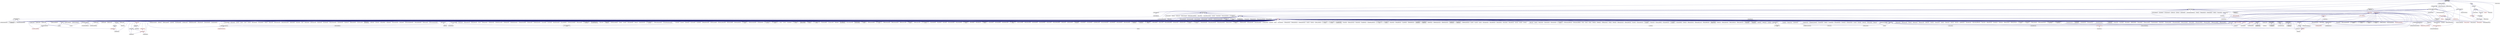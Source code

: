digraph "spinlock.hpp"
{
  edge [fontname="Helvetica",fontsize="10",labelfontname="Helvetica",labelfontsize="10"];
  node [fontname="Helvetica",fontsize="10",shape=record];
  Node25 [label="spinlock.hpp",height=0.2,width=0.4,color="black", fillcolor="grey75", style="filled", fontcolor="black"];
  Node25 -> Node26 [dir="back",color="midnightblue",fontsize="10",style="solid",fontname="Helvetica"];
  Node26 [label="console_logging.hpp",height=0.2,width=0.4,color="black", fillcolor="white", style="filled",URL="$da/dea/console__logging_8hpp.html"];
  Node26 -> Node27 [dir="back",color="midnightblue",fontsize="10",style="solid",fontname="Helvetica"];
  Node27 [label="console_logging.cpp",height=0.2,width=0.4,color="black", fillcolor="white", style="filled",URL="$d3/d78/console__logging_8cpp.html"];
  Node25 -> Node28 [dir="back",color="midnightblue",fontsize="10",style="solid",fontname="Helvetica"];
  Node28 [label="console_error_sink\l_singleton.hpp",height=0.2,width=0.4,color="black", fillcolor="white", style="filled",URL="$dc/d7b/console__error__sink__singleton_8hpp.html"];
  Node28 -> Node29 [dir="back",color="midnightblue",fontsize="10",style="solid",fontname="Helvetica"];
  Node29 [label="runtime_impl.hpp",height=0.2,width=0.4,color="black", fillcolor="white", style="filled",URL="$d3/d66/runtime__impl_8hpp.html"];
  Node29 -> Node30 [dir="back",color="midnightblue",fontsize="10",style="solid",fontname="Helvetica"];
  Node30 [label="system_characteristics.hpp",height=0.2,width=0.4,color="black", fillcolor="white", style="filled",URL="$d0/d07/system__characteristics_8hpp.html"];
  Node30 -> Node31 [dir="back",color="midnightblue",fontsize="10",style="solid",fontname="Helvetica"];
  Node31 [label="oversubscribing_resource\l_partitioner.cpp",height=0.2,width=0.4,color="black", fillcolor="white", style="filled",URL="$dd/dee/oversubscribing__resource__partitioner_8cpp.html"];
  Node30 -> Node32 [dir="back",color="midnightblue",fontsize="10",style="solid",fontname="Helvetica"];
  Node32 [label="simple_resource_partitioner.cpp",height=0.2,width=0.4,color="black", fillcolor="white", style="filled",URL="$d5/df9/simple__resource__partitioner_8cpp.html"];
  Node29 -> Node33 [dir="back",color="midnightblue",fontsize="10",style="solid",fontname="Helvetica"];
  Node33 [label="hpx_init.cpp",height=0.2,width=0.4,color="black", fillcolor="white", style="filled",URL="$d6/dfa/hpx__init_8cpp.html"];
  Node29 -> Node34 [dir="back",color="midnightblue",fontsize="10",style="solid",fontname="Helvetica"];
  Node34 [label="runtime_impl.cpp",height=0.2,width=0.4,color="black", fillcolor="white", style="filled",URL="$d2/d28/runtime__impl_8cpp.html"];
  Node28 -> Node35 [dir="back",color="midnightblue",fontsize="10",style="solid",fontname="Helvetica"];
  Node35 [label="console_error_sink\l_server.cpp",height=0.2,width=0.4,color="black", fillcolor="white", style="filled",URL="$dc/d83/console__error__sink__server_8cpp.html"];
  Node28 -> Node36 [dir="back",color="midnightblue",fontsize="10",style="solid",fontname="Helvetica"];
  Node36 [label="console_error_sink\l_singleton.cpp",height=0.2,width=0.4,color="black", fillcolor="white", style="filled",URL="$dd/d8b/console__error__sink__singleton_8cpp.html"];
  Node25 -> Node37 [dir="back",color="midnightblue",fontsize="10",style="solid",fontname="Helvetica"];
  Node37 [label="threadmanager.hpp",height=0.2,width=0.4,color="black", fillcolor="white", style="filled",URL="$d4/d5d/runtime_2threads_2threadmanager_8hpp.html"];
  Node37 -> Node30 [dir="back",color="midnightblue",fontsize="10",style="solid",fontname="Helvetica"];
  Node37 -> Node38 [dir="back",color="midnightblue",fontsize="10",style="solid",fontname="Helvetica"];
  Node38 [label="threadmanager.hpp",height=0.2,width=0.4,color="black", fillcolor="white", style="filled",URL="$d7/d1b/include_2threadmanager_8hpp.html"];
  Node38 -> Node39 [dir="back",color="midnightblue",fontsize="10",style="solid",fontname="Helvetica"];
  Node39 [label="runtime.hpp",height=0.2,width=0.4,color="black", fillcolor="white", style="filled",URL="$d5/d15/include_2runtime_8hpp.html"];
  Node39 -> Node40 [dir="back",color="midnightblue",fontsize="10",style="solid",fontname="Helvetica"];
  Node40 [label="async_io_action.cpp",height=0.2,width=0.4,color="black", fillcolor="white", style="filled",URL="$d3/df5/async__io__action_8cpp.html"];
  Node39 -> Node41 [dir="back",color="midnightblue",fontsize="10",style="solid",fontname="Helvetica"];
  Node41 [label="async_io_external.cpp",height=0.2,width=0.4,color="black", fillcolor="white", style="filled",URL="$da/d9a/async__io__external_8cpp.html"];
  Node39 -> Node42 [dir="back",color="midnightblue",fontsize="10",style="solid",fontname="Helvetica"];
  Node42 [label="async_io_low_level.cpp",height=0.2,width=0.4,color="black", fillcolor="white", style="filled",URL="$dc/d10/async__io__low__level_8cpp.html"];
  Node39 -> Node43 [dir="back",color="midnightblue",fontsize="10",style="solid",fontname="Helvetica"];
  Node43 [label="async_io_simple.cpp",height=0.2,width=0.4,color="black", fillcolor="white", style="filled",URL="$da/db7/async__io__simple_8cpp.html"];
  Node39 -> Node44 [dir="back",color="midnightblue",fontsize="10",style="solid",fontname="Helvetica"];
  Node44 [label="rnd_future_reduce.cpp",height=0.2,width=0.4,color="black", fillcolor="white", style="filled",URL="$d1/db5/rnd__future__reduce_8cpp.html"];
  Node39 -> Node31 [dir="back",color="midnightblue",fontsize="10",style="solid",fontname="Helvetica"];
  Node39 -> Node30 [dir="back",color="midnightblue",fontsize="10",style="solid",fontname="Helvetica"];
  Node39 -> Node32 [dir="back",color="midnightblue",fontsize="10",style="solid",fontname="Helvetica"];
  Node39 -> Node45 [dir="back",color="midnightblue",fontsize="10",style="solid",fontname="Helvetica"];
  Node45 [label="hpx.hpp",height=0.2,width=0.4,color="red", fillcolor="white", style="filled",URL="$d0/daa/hpx_8hpp.html"];
  Node45 -> Node46 [dir="back",color="midnightblue",fontsize="10",style="solid",fontname="Helvetica"];
  Node46 [label="1d_stencil_1.cpp",height=0.2,width=0.4,color="black", fillcolor="white", style="filled",URL="$d2/db1/1d__stencil__1_8cpp.html"];
  Node45 -> Node47 [dir="back",color="midnightblue",fontsize="10",style="solid",fontname="Helvetica"];
  Node47 [label="1d_stencil_2.cpp",height=0.2,width=0.4,color="black", fillcolor="white", style="filled",URL="$d3/dd1/1d__stencil__2_8cpp.html"];
  Node45 -> Node48 [dir="back",color="midnightblue",fontsize="10",style="solid",fontname="Helvetica"];
  Node48 [label="1d_stencil_3.cpp",height=0.2,width=0.4,color="black", fillcolor="white", style="filled",URL="$db/d19/1d__stencil__3_8cpp.html"];
  Node45 -> Node49 [dir="back",color="midnightblue",fontsize="10",style="solid",fontname="Helvetica"];
  Node49 [label="1d_stencil_4.cpp",height=0.2,width=0.4,color="black", fillcolor="white", style="filled",URL="$d1/d7d/1d__stencil__4_8cpp.html"];
  Node45 -> Node50 [dir="back",color="midnightblue",fontsize="10",style="solid",fontname="Helvetica"];
  Node50 [label="1d_stencil_4_parallel.cpp",height=0.2,width=0.4,color="black", fillcolor="white", style="filled",URL="$d6/d05/1d__stencil__4__parallel_8cpp.html"];
  Node45 -> Node51 [dir="back",color="midnightblue",fontsize="10",style="solid",fontname="Helvetica"];
  Node51 [label="1d_stencil_4_repart.cpp",height=0.2,width=0.4,color="black", fillcolor="white", style="filled",URL="$d0/d6b/1d__stencil__4__repart_8cpp.html"];
  Node45 -> Node52 [dir="back",color="midnightblue",fontsize="10",style="solid",fontname="Helvetica"];
  Node52 [label="1d_stencil_4_throttle.cpp",height=0.2,width=0.4,color="black", fillcolor="white", style="filled",URL="$d6/de5/1d__stencil__4__throttle_8cpp.html"];
  Node45 -> Node53 [dir="back",color="midnightblue",fontsize="10",style="solid",fontname="Helvetica"];
  Node53 [label="1d_stencil_5.cpp",height=0.2,width=0.4,color="black", fillcolor="white", style="filled",URL="$d7/d2a/1d__stencil__5_8cpp.html"];
  Node45 -> Node54 [dir="back",color="midnightblue",fontsize="10",style="solid",fontname="Helvetica"];
  Node54 [label="1d_stencil_6.cpp",height=0.2,width=0.4,color="black", fillcolor="white", style="filled",URL="$db/de7/1d__stencil__6_8cpp.html"];
  Node45 -> Node55 [dir="back",color="midnightblue",fontsize="10",style="solid",fontname="Helvetica"];
  Node55 [label="1d_stencil_7.cpp",height=0.2,width=0.4,color="black", fillcolor="white", style="filled",URL="$d4/d5a/1d__stencil__7_8cpp.html"];
  Node45 -> Node56 [dir="back",color="midnightblue",fontsize="10",style="solid",fontname="Helvetica"];
  Node56 [label="1d_stencil_8.cpp",height=0.2,width=0.4,color="black", fillcolor="white", style="filled",URL="$df/de0/1d__stencil__8_8cpp.html"];
  Node45 -> Node57 [dir="back",color="midnightblue",fontsize="10",style="solid",fontname="Helvetica"];
  Node57 [label="accumulator.cpp",height=0.2,width=0.4,color="black", fillcolor="white", style="filled",URL="$d1/d81/accumulator_8cpp.html"];
  Node45 -> Node58 [dir="back",color="midnightblue",fontsize="10",style="solid",fontname="Helvetica"];
  Node58 [label="accumulator.hpp",height=0.2,width=0.4,color="red", fillcolor="white", style="filled",URL="$d4/d9d/server_2accumulator_8hpp.html"];
  Node58 -> Node57 [dir="back",color="midnightblue",fontsize="10",style="solid",fontname="Helvetica"];
  Node45 -> Node61 [dir="back",color="midnightblue",fontsize="10",style="solid",fontname="Helvetica"];
  Node61 [label="template_function_accumulator.hpp",height=0.2,width=0.4,color="black", fillcolor="white", style="filled",URL="$d7/da6/server_2template__function__accumulator_8hpp.html"];
  Node61 -> Node62 [dir="back",color="midnightblue",fontsize="10",style="solid",fontname="Helvetica"];
  Node62 [label="template_function_accumulator.cpp",height=0.2,width=0.4,color="black", fillcolor="white", style="filled",URL="$d5/d02/template__function__accumulator_8cpp.html"];
  Node61 -> Node63 [dir="back",color="midnightblue",fontsize="10",style="solid",fontname="Helvetica"];
  Node63 [label="template_function_accumulator.hpp",height=0.2,width=0.4,color="red", fillcolor="white", style="filled",URL="$d3/de9/template__function__accumulator_8hpp.html"];
  Node45 -> Node65 [dir="back",color="midnightblue",fontsize="10",style="solid",fontname="Helvetica"];
  Node65 [label="template_accumulator.cpp",height=0.2,width=0.4,color="black", fillcolor="white", style="filled",URL="$d0/d4a/template__accumulator_8cpp.html"];
  Node45 -> Node62 [dir="back",color="midnightblue",fontsize="10",style="solid",fontname="Helvetica"];
  Node45 -> Node63 [dir="back",color="midnightblue",fontsize="10",style="solid",fontname="Helvetica"];
  Node45 -> Node66 [dir="back",color="midnightblue",fontsize="10",style="solid",fontname="Helvetica"];
  Node66 [label="allgather_module.cpp",height=0.2,width=0.4,color="black", fillcolor="white", style="filled",URL="$df/de4/allgather__module_8cpp.html"];
  Node45 -> Node67 [dir="back",color="midnightblue",fontsize="10",style="solid",fontname="Helvetica"];
  Node67 [label="allgather.cpp",height=0.2,width=0.4,color="black", fillcolor="white", style="filled",URL="$d7/d06/allgather_8cpp.html"];
  Node45 -> Node68 [dir="back",color="midnightblue",fontsize="10",style="solid",fontname="Helvetica"];
  Node68 [label="allgather_and_gate.cpp",height=0.2,width=0.4,color="black", fillcolor="white", style="filled",URL="$d1/d56/allgather__and__gate_8cpp.html"];
  Node45 -> Node69 [dir="back",color="midnightblue",fontsize="10",style="solid",fontname="Helvetica"];
  Node69 [label="ag_client.cpp",height=0.2,width=0.4,color="black", fillcolor="white", style="filled",URL="$d4/d5d/ag__client_8cpp.html"];
  Node45 -> Node70 [dir="back",color="midnightblue",fontsize="10",style="solid",fontname="Helvetica"];
  Node70 [label="hpx_thread_phase.cpp",height=0.2,width=0.4,color="black", fillcolor="white", style="filled",URL="$d5/dca/hpx__thread__phase_8cpp.html"];
  Node45 -> Node71 [dir="back",color="midnightblue",fontsize="10",style="solid",fontname="Helvetica"];
  Node71 [label="os_thread_num.cpp",height=0.2,width=0.4,color="black", fillcolor="white", style="filled",URL="$d2/dfb/os__thread__num_8cpp.html"];
  Node45 -> Node72 [dir="back",color="midnightblue",fontsize="10",style="solid",fontname="Helvetica"];
  Node72 [label="cancelable_action.cpp",height=0.2,width=0.4,color="black", fillcolor="white", style="filled",URL="$d5/d0c/cancelable__action_8cpp.html"];
  Node45 -> Node73 [dir="back",color="midnightblue",fontsize="10",style="solid",fontname="Helvetica"];
  Node73 [label="cancelable_action.hpp",height=0.2,width=0.4,color="black", fillcolor="white", style="filled",URL="$d5/d4d/server_2cancelable__action_8hpp.html"];
  Node73 -> Node72 [dir="back",color="midnightblue",fontsize="10",style="solid",fontname="Helvetica"];
  Node73 -> Node74 [dir="back",color="midnightblue",fontsize="10",style="solid",fontname="Helvetica"];
  Node74 [label="cancelable_action.hpp",height=0.2,width=0.4,color="red", fillcolor="white", style="filled",URL="$d0/da3/stubs_2cancelable__action_8hpp.html"];
  Node45 -> Node74 [dir="back",color="midnightblue",fontsize="10",style="solid",fontname="Helvetica"];
  Node45 -> Node76 [dir="back",color="midnightblue",fontsize="10",style="solid",fontname="Helvetica"];
  Node76 [label="cancelable_action_client.cpp",height=0.2,width=0.4,color="black", fillcolor="white", style="filled",URL="$d1/db8/cancelable__action__client_8cpp.html"];
  Node45 -> Node77 [dir="back",color="midnightblue",fontsize="10",style="solid",fontname="Helvetica"];
  Node77 [label="cublas_matmul.cpp",height=0.2,width=0.4,color="black", fillcolor="white", style="filled",URL="$dd/d84/cublas__matmul_8cpp.html"];
  Node45 -> Node78 [dir="back",color="midnightblue",fontsize="10",style="solid",fontname="Helvetica"];
  Node78 [label="win_perf_counters.cpp",height=0.2,width=0.4,color="black", fillcolor="white", style="filled",URL="$d8/d11/win__perf__counters_8cpp.html"];
  Node45 -> Node79 [dir="back",color="midnightblue",fontsize="10",style="solid",fontname="Helvetica"];
  Node79 [label="win_perf_counters.hpp",height=0.2,width=0.4,color="black", fillcolor="white", style="filled",URL="$d5/da7/win__perf__counters_8hpp.html"];
  Node45 -> Node80 [dir="back",color="midnightblue",fontsize="10",style="solid",fontname="Helvetica"];
  Node80 [label="hello_world_component.hpp",height=0.2,width=0.4,color="red", fillcolor="white", style="filled",URL="$df/df0/hello__world__component_8hpp.html"];
  Node45 -> Node83 [dir="back",color="midnightblue",fontsize="10",style="solid",fontname="Helvetica"];
  Node83 [label="interpolate1d.cpp",height=0.2,width=0.4,color="black", fillcolor="white", style="filled",URL="$d0/d05/interpolate1d_8cpp.html"];
  Node45 -> Node84 [dir="back",color="midnightblue",fontsize="10",style="solid",fontname="Helvetica"];
  Node84 [label="partition.hpp",height=0.2,width=0.4,color="black", fillcolor="white", style="filled",URL="$d0/d7a/examples_2interpolate1d_2interpolate1d_2partition_8hpp.html"];
  Node84 -> Node83 [dir="back",color="midnightblue",fontsize="10",style="solid",fontname="Helvetica"];
  Node84 -> Node85 [dir="back",color="midnightblue",fontsize="10",style="solid",fontname="Helvetica"];
  Node85 [label="interpolate1d.hpp",height=0.2,width=0.4,color="red", fillcolor="white", style="filled",URL="$d4/dc7/interpolate1d_8hpp.html"];
  Node85 -> Node83 [dir="back",color="midnightblue",fontsize="10",style="solid",fontname="Helvetica"];
  Node45 -> Node87 [dir="back",color="midnightblue",fontsize="10",style="solid",fontname="Helvetica"];
  Node87 [label="partition.hpp",height=0.2,width=0.4,color="black", fillcolor="white", style="filled",URL="$d0/dff/examples_2interpolate1d_2interpolate1d_2server_2partition_8hpp.html"];
  Node87 -> Node84 [dir="back",color="midnightblue",fontsize="10",style="solid",fontname="Helvetica"];
  Node87 -> Node88 [dir="back",color="midnightblue",fontsize="10",style="solid",fontname="Helvetica"];
  Node88 [label="partition.cpp",height=0.2,width=0.4,color="black", fillcolor="white", style="filled",URL="$d0/d4f/examples_2interpolate1d_2interpolate1d_2server_2partition_8cpp.html"];
  Node45 -> Node85 [dir="back",color="midnightblue",fontsize="10",style="solid",fontname="Helvetica"];
  Node45 -> Node89 [dir="back",color="midnightblue",fontsize="10",style="solid",fontname="Helvetica"];
  Node89 [label="read_values.cpp",height=0.2,width=0.4,color="black", fillcolor="white", style="filled",URL="$d0/d8c/interpolate1d_2interpolate1d_2read__values_8cpp.html"];
  Node45 -> Node88 [dir="back",color="midnightblue",fontsize="10",style="solid",fontname="Helvetica"];
  Node45 -> Node90 [dir="back",color="midnightblue",fontsize="10",style="solid",fontname="Helvetica"];
  Node90 [label="jacobi.cpp",height=0.2,width=0.4,color="black", fillcolor="white", style="filled",URL="$d2/d27/jacobi_8cpp.html"];
  Node45 -> Node91 [dir="back",color="midnightblue",fontsize="10",style="solid",fontname="Helvetica"];
  Node91 [label="grid.cpp",height=0.2,width=0.4,color="black", fillcolor="white", style="filled",URL="$d6/d1b/jacobi__component_2grid_8cpp.html"];
  Node45 -> Node92 [dir="back",color="midnightblue",fontsize="10",style="solid",fontname="Helvetica"];
  Node92 [label="row.cpp",height=0.2,width=0.4,color="black", fillcolor="white", style="filled",URL="$d3/d86/server_2row_8cpp.html"];
  Node45 -> Node93 [dir="back",color="midnightblue",fontsize="10",style="solid",fontname="Helvetica"];
  Node93 [label="solver.cpp",height=0.2,width=0.4,color="black", fillcolor="white", style="filled",URL="$d6/d94/solver_8cpp.html"];
  Node45 -> Node94 [dir="back",color="midnightblue",fontsize="10",style="solid",fontname="Helvetica"];
  Node94 [label="stencil_iterator.cpp",height=0.2,width=0.4,color="black", fillcolor="white", style="filled",URL="$d6/de1/server_2stencil__iterator_8cpp.html"];
  Node45 -> Node95 [dir="back",color="midnightblue",fontsize="10",style="solid",fontname="Helvetica"];
  Node95 [label="stencil_iterator.cpp",height=0.2,width=0.4,color="black", fillcolor="white", style="filled",URL="$d7/d71/stencil__iterator_8cpp.html"];
  Node45 -> Node96 [dir="back",color="midnightblue",fontsize="10",style="solid",fontname="Helvetica"];
  Node96 [label="jacobi.cpp",height=0.2,width=0.4,color="black", fillcolor="white", style="filled",URL="$d3/d44/smp_2jacobi_8cpp.html"];
  Node45 -> Node97 [dir="back",color="midnightblue",fontsize="10",style="solid",fontname="Helvetica"];
  Node97 [label="jacobi_hpx.cpp",height=0.2,width=0.4,color="black", fillcolor="white", style="filled",URL="$d8/d72/jacobi__hpx_8cpp.html"];
  Node45 -> Node98 [dir="back",color="midnightblue",fontsize="10",style="solid",fontname="Helvetica"];
  Node98 [label="jacobi_nonuniform.cpp",height=0.2,width=0.4,color="black", fillcolor="white", style="filled",URL="$dd/ddc/jacobi__nonuniform_8cpp.html"];
  Node45 -> Node99 [dir="back",color="midnightblue",fontsize="10",style="solid",fontname="Helvetica"];
  Node99 [label="jacobi_nonuniform_hpx.cpp",height=0.2,width=0.4,color="black", fillcolor="white", style="filled",URL="$de/d56/jacobi__nonuniform__hpx_8cpp.html"];
  Node45 -> Node100 [dir="back",color="midnightblue",fontsize="10",style="solid",fontname="Helvetica"];
  Node100 [label="nqueen.cpp",height=0.2,width=0.4,color="black", fillcolor="white", style="filled",URL="$db/dca/nqueen_8cpp.html"];
  Node45 -> Node101 [dir="back",color="midnightblue",fontsize="10",style="solid",fontname="Helvetica"];
  Node101 [label="nqueen.hpp",height=0.2,width=0.4,color="red", fillcolor="white", style="filled",URL="$de/d58/server_2nqueen_8hpp.html"];
  Node101 -> Node100 [dir="back",color="midnightblue",fontsize="10",style="solid",fontname="Helvetica"];
  Node45 -> Node104 [dir="back",color="midnightblue",fontsize="10",style="solid",fontname="Helvetica"];
  Node104 [label="nqueen_client.cpp",height=0.2,width=0.4,color="black", fillcolor="white", style="filled",URL="$d3/d5e/nqueen__client_8cpp.html"];
  Node45 -> Node105 [dir="back",color="midnightblue",fontsize="10",style="solid",fontname="Helvetica"];
  Node105 [label="sine.cpp",height=0.2,width=0.4,color="black", fillcolor="white", style="filled",URL="$d3/d0d/server_2sine_8cpp.html"];
  Node45 -> Node106 [dir="back",color="midnightblue",fontsize="10",style="solid",fontname="Helvetica"];
  Node106 [label="sine.hpp",height=0.2,width=0.4,color="black", fillcolor="white", style="filled",URL="$d8/dac/sine_8hpp.html"];
  Node106 -> Node105 [dir="back",color="midnightblue",fontsize="10",style="solid",fontname="Helvetica"];
  Node106 -> Node107 [dir="back",color="midnightblue",fontsize="10",style="solid",fontname="Helvetica"];
  Node107 [label="sine.cpp",height=0.2,width=0.4,color="black", fillcolor="white", style="filled",URL="$d5/dd8/sine_8cpp.html"];
  Node45 -> Node107 [dir="back",color="midnightblue",fontsize="10",style="solid",fontname="Helvetica"];
  Node45 -> Node108 [dir="back",color="midnightblue",fontsize="10",style="solid",fontname="Helvetica"];
  Node108 [label="sine_client.cpp",height=0.2,width=0.4,color="black", fillcolor="white", style="filled",URL="$db/d62/sine__client_8cpp.html"];
  Node45 -> Node109 [dir="back",color="midnightblue",fontsize="10",style="solid",fontname="Helvetica"];
  Node109 [label="qt.cpp",height=0.2,width=0.4,color="black", fillcolor="white", style="filled",URL="$df/d90/qt_8cpp.html"];
  Node45 -> Node110 [dir="back",color="midnightblue",fontsize="10",style="solid",fontname="Helvetica"];
  Node110 [label="queue_client.cpp",height=0.2,width=0.4,color="black", fillcolor="white", style="filled",URL="$d7/d96/queue__client_8cpp.html"];
  Node45 -> Node111 [dir="back",color="midnightblue",fontsize="10",style="solid",fontname="Helvetica"];
  Node111 [label="customize_async.cpp",height=0.2,width=0.4,color="black", fillcolor="white", style="filled",URL="$d0/d82/customize__async_8cpp.html"];
  Node45 -> Node112 [dir="back",color="midnightblue",fontsize="10",style="solid",fontname="Helvetica"];
  Node112 [label="data_actions.cpp",height=0.2,width=0.4,color="black", fillcolor="white", style="filled",URL="$dc/d68/data__actions_8cpp.html"];
  Node45 -> Node113 [dir="back",color="midnightblue",fontsize="10",style="solid",fontname="Helvetica"];
  Node113 [label="error_handling.cpp",height=0.2,width=0.4,color="black", fillcolor="white", style="filled",URL="$d9/d96/error__handling_8cpp.html"];
  Node45 -> Node114 [dir="back",color="midnightblue",fontsize="10",style="solid",fontname="Helvetica"];
  Node114 [label="event_synchronization.cpp",height=0.2,width=0.4,color="black", fillcolor="white", style="filled",URL="$d0/d35/event__synchronization_8cpp.html"];
  Node45 -> Node115 [dir="back",color="midnightblue",fontsize="10",style="solid",fontname="Helvetica"];
  Node115 [label="factorial.cpp",height=0.2,width=0.4,color="black", fillcolor="white", style="filled",URL="$d9/d00/factorial_8cpp.html"];
  Node45 -> Node116 [dir="back",color="midnightblue",fontsize="10",style="solid",fontname="Helvetica"];
  Node116 [label="file_serialization.cpp",height=0.2,width=0.4,color="black", fillcolor="white", style="filled",URL="$de/d58/file__serialization_8cpp.html"];
  Node45 -> Node117 [dir="back",color="midnightblue",fontsize="10",style="solid",fontname="Helvetica"];
  Node117 [label="init_globally.cpp",height=0.2,width=0.4,color="black", fillcolor="white", style="filled",URL="$d6/dad/init__globally_8cpp.html"];
  Node45 -> Node118 [dir="back",color="midnightblue",fontsize="10",style="solid",fontname="Helvetica"];
  Node118 [label="interest_calculator.cpp",height=0.2,width=0.4,color="black", fillcolor="white", style="filled",URL="$d2/d86/interest__calculator_8cpp.html"];
  Node45 -> Node119 [dir="back",color="midnightblue",fontsize="10",style="solid",fontname="Helvetica"];
  Node119 [label="non_atomic_rma.cpp",height=0.2,width=0.4,color="black", fillcolor="white", style="filled",URL="$d7/d8b/non__atomic__rma_8cpp.html"];
  Node45 -> Node120 [dir="back",color="midnightblue",fontsize="10",style="solid",fontname="Helvetica"];
  Node120 [label="partitioned_vector\l_spmd_foreach.cpp",height=0.2,width=0.4,color="black", fillcolor="white", style="filled",URL="$db/d7c/partitioned__vector__spmd__foreach_8cpp.html"];
  Node45 -> Node121 [dir="back",color="midnightblue",fontsize="10",style="solid",fontname="Helvetica"];
  Node121 [label="pipeline1.cpp",height=0.2,width=0.4,color="black", fillcolor="white", style="filled",URL="$d5/d77/pipeline1_8cpp.html"];
  Node45 -> Node122 [dir="back",color="midnightblue",fontsize="10",style="solid",fontname="Helvetica"];
  Node122 [label="quicksort.cpp",height=0.2,width=0.4,color="black", fillcolor="white", style="filled",URL="$d3/d1e/quicksort_8cpp.html"];
  Node45 -> Node123 [dir="back",color="midnightblue",fontsize="10",style="solid",fontname="Helvetica"];
  Node123 [label="receive_buffer.cpp",height=0.2,width=0.4,color="black", fillcolor="white", style="filled",URL="$d7/d10/receive__buffer_8cpp.html"];
  Node45 -> Node124 [dir="back",color="midnightblue",fontsize="10",style="solid",fontname="Helvetica"];
  Node124 [label="safe_object.cpp",height=0.2,width=0.4,color="black", fillcolor="white", style="filled",URL="$dd/d52/safe__object_8cpp.html"];
  Node45 -> Node125 [dir="back",color="midnightblue",fontsize="10",style="solid",fontname="Helvetica"];
  Node125 [label="sort_by_key_demo.cpp",height=0.2,width=0.4,color="black", fillcolor="white", style="filled",URL="$da/d20/sort__by__key__demo_8cpp.html"];
  Node45 -> Node126 [dir="back",color="midnightblue",fontsize="10",style="solid",fontname="Helvetica"];
  Node126 [label="timed_wake.cpp",height=0.2,width=0.4,color="black", fillcolor="white", style="filled",URL="$d8/df9/timed__wake_8cpp.html"];
  Node45 -> Node127 [dir="back",color="midnightblue",fontsize="10",style="solid",fontname="Helvetica"];
  Node127 [label="vector_counting_dotproduct.cpp",height=0.2,width=0.4,color="black", fillcolor="white", style="filled",URL="$df/de9/vector__counting__dotproduct_8cpp.html"];
  Node45 -> Node128 [dir="back",color="midnightblue",fontsize="10",style="solid",fontname="Helvetica"];
  Node128 [label="vector_zip_dotproduct.cpp",height=0.2,width=0.4,color="black", fillcolor="white", style="filled",URL="$dc/d18/vector__zip__dotproduct_8cpp.html"];
  Node45 -> Node129 [dir="back",color="midnightblue",fontsize="10",style="solid",fontname="Helvetica"];
  Node129 [label="zerocopy_rdma.cpp",height=0.2,width=0.4,color="black", fillcolor="white", style="filled",URL="$d1/dad/zerocopy__rdma_8cpp.html"];
  Node45 -> Node130 [dir="back",color="midnightblue",fontsize="10",style="solid",fontname="Helvetica"];
  Node130 [label="random_mem_access.cpp",height=0.2,width=0.4,color="black", fillcolor="white", style="filled",URL="$d1/d51/random__mem__access_8cpp.html"];
  Node45 -> Node131 [dir="back",color="midnightblue",fontsize="10",style="solid",fontname="Helvetica"];
  Node131 [label="random_mem_access.hpp",height=0.2,width=0.4,color="red", fillcolor="white", style="filled",URL="$d0/d19/server_2random__mem__access_8hpp.html"];
  Node131 -> Node130 [dir="back",color="midnightblue",fontsize="10",style="solid",fontname="Helvetica"];
  Node45 -> Node134 [dir="back",color="midnightblue",fontsize="10",style="solid",fontname="Helvetica"];
  Node134 [label="random_mem_access_client.cpp",height=0.2,width=0.4,color="black", fillcolor="white", style="filled",URL="$df/d1b/random__mem__access__client_8cpp.html"];
  Node45 -> Node31 [dir="back",color="midnightblue",fontsize="10",style="solid",fontname="Helvetica"];
  Node45 -> Node32 [dir="back",color="midnightblue",fontsize="10",style="solid",fontname="Helvetica"];
  Node45 -> Node135 [dir="back",color="midnightblue",fontsize="10",style="solid",fontname="Helvetica"];
  Node135 [label="dimension.hpp",height=0.2,width=0.4,color="red", fillcolor="white", style="filled",URL="$d6/d39/sheneos_2sheneos_2dimension_8hpp.html"];
  Node135 -> Node141 [dir="back",color="midnightblue",fontsize="10",style="solid",fontname="Helvetica"];
  Node141 [label="partition3d.hpp",height=0.2,width=0.4,color="black", fillcolor="white", style="filled",URL="$dd/dbf/server_2partition3d_8hpp.html"];
  Node141 -> Node142 [dir="back",color="midnightblue",fontsize="10",style="solid",fontname="Helvetica"];
  Node142 [label="partition3d.hpp",height=0.2,width=0.4,color="black", fillcolor="white", style="filled",URL="$d1/d50/partition3d_8hpp.html"];
  Node142 -> Node138 [dir="back",color="midnightblue",fontsize="10",style="solid",fontname="Helvetica"];
  Node138 [label="interpolator.cpp",height=0.2,width=0.4,color="black", fillcolor="white", style="filled",URL="$d5/d02/interpolator_8cpp.html"];
  Node142 -> Node143 [dir="back",color="midnightblue",fontsize="10",style="solid",fontname="Helvetica"];
  Node143 [label="interpolator.hpp",height=0.2,width=0.4,color="red", fillcolor="white", style="filled",URL="$dc/d3b/interpolator_8hpp.html"];
  Node143 -> Node138 [dir="back",color="midnightblue",fontsize="10",style="solid",fontname="Helvetica"];
  Node143 -> Node146 [dir="back",color="midnightblue",fontsize="10",style="solid",fontname="Helvetica"];
  Node146 [label="sheneos_test.cpp",height=0.2,width=0.4,color="black", fillcolor="white", style="filled",URL="$d4/d6e/sheneos__test_8cpp.html"];
  Node141 -> Node140 [dir="back",color="midnightblue",fontsize="10",style="solid",fontname="Helvetica"];
  Node140 [label="partition3d.cpp",height=0.2,width=0.4,color="black", fillcolor="white", style="filled",URL="$de/d70/partition3d_8cpp.html"];
  Node45 -> Node138 [dir="back",color="midnightblue",fontsize="10",style="solid",fontname="Helvetica"];
  Node45 -> Node142 [dir="back",color="midnightblue",fontsize="10",style="solid",fontname="Helvetica"];
  Node45 -> Node141 [dir="back",color="midnightblue",fontsize="10",style="solid",fontname="Helvetica"];
  Node45 -> Node143 [dir="back",color="midnightblue",fontsize="10",style="solid",fontname="Helvetica"];
  Node45 -> Node147 [dir="back",color="midnightblue",fontsize="10",style="solid",fontname="Helvetica"];
  Node147 [label="configuration.hpp",height=0.2,width=0.4,color="red", fillcolor="white", style="filled",URL="$dc/d0a/configuration_8hpp.html"];
  Node147 -> Node143 [dir="back",color="midnightblue",fontsize="10",style="solid",fontname="Helvetica"];
  Node45 -> Node139 [dir="back",color="midnightblue",fontsize="10",style="solid",fontname="Helvetica"];
  Node139 [label="read_values.cpp",height=0.2,width=0.4,color="black", fillcolor="white", style="filled",URL="$d7/da4/sheneos_2sheneos_2read__values_8cpp.html"];
  Node45 -> Node140 [dir="back",color="midnightblue",fontsize="10",style="solid",fontname="Helvetica"];
  Node45 -> Node146 [dir="back",color="midnightblue",fontsize="10",style="solid",fontname="Helvetica"];
  Node45 -> Node149 [dir="back",color="midnightblue",fontsize="10",style="solid",fontname="Helvetica"];
  Node149 [label="startup_shutdown.cpp",height=0.2,width=0.4,color="black", fillcolor="white", style="filled",URL="$d3/dfc/server_2startup__shutdown_8cpp.html"];
  Node45 -> Node150 [dir="back",color="midnightblue",fontsize="10",style="solid",fontname="Helvetica"];
  Node150 [label="startup_shutdown.cpp",height=0.2,width=0.4,color="black", fillcolor="white", style="filled",URL="$d0/ddb/startup__shutdown_8cpp.html"];
  Node45 -> Node151 [dir="back",color="midnightblue",fontsize="10",style="solid",fontname="Helvetica"];
  Node151 [label="spin.cpp",height=0.2,width=0.4,color="black", fillcolor="white", style="filled",URL="$d7/df2/spin_8cpp.html"];
  Node45 -> Node152 [dir="back",color="midnightblue",fontsize="10",style="solid",fontname="Helvetica"];
  Node152 [label="throttle.cpp",height=0.2,width=0.4,color="black", fillcolor="white", style="filled",URL="$de/d56/server_2throttle_8cpp.html"];
  Node45 -> Node153 [dir="back",color="midnightblue",fontsize="10",style="solid",fontname="Helvetica"];
  Node153 [label="throttle.hpp",height=0.2,width=0.4,color="black", fillcolor="white", style="filled",URL="$db/dc9/server_2throttle_8hpp.html"];
  Node153 -> Node152 [dir="back",color="midnightblue",fontsize="10",style="solid",fontname="Helvetica"];
  Node153 -> Node154 [dir="back",color="midnightblue",fontsize="10",style="solid",fontname="Helvetica"];
  Node154 [label="throttle.hpp",height=0.2,width=0.4,color="black", fillcolor="white", style="filled",URL="$d5/dec/stubs_2throttle_8hpp.html"];
  Node154 -> Node155 [dir="back",color="midnightblue",fontsize="10",style="solid",fontname="Helvetica"];
  Node155 [label="throttle.hpp",height=0.2,width=0.4,color="red", fillcolor="white", style="filled",URL="$d2/d2e/throttle_8hpp.html"];
  Node155 -> Node156 [dir="back",color="midnightblue",fontsize="10",style="solid",fontname="Helvetica"];
  Node156 [label="throttle.cpp",height=0.2,width=0.4,color="black", fillcolor="white", style="filled",URL="$db/d02/throttle_8cpp.html"];
  Node45 -> Node154 [dir="back",color="midnightblue",fontsize="10",style="solid",fontname="Helvetica"];
  Node45 -> Node156 [dir="back",color="midnightblue",fontsize="10",style="solid",fontname="Helvetica"];
  Node45 -> Node155 [dir="back",color="midnightblue",fontsize="10",style="solid",fontname="Helvetica"];
  Node45 -> Node158 [dir="back",color="midnightblue",fontsize="10",style="solid",fontname="Helvetica"];
  Node158 [label="transpose_await.cpp",height=0.2,width=0.4,color="black", fillcolor="white", style="filled",URL="$de/d68/transpose__await_8cpp.html"];
  Node45 -> Node159 [dir="back",color="midnightblue",fontsize="10",style="solid",fontname="Helvetica"];
  Node159 [label="transpose_block.cpp",height=0.2,width=0.4,color="black", fillcolor="white", style="filled",URL="$d0/de1/transpose__block_8cpp.html"];
  Node45 -> Node160 [dir="back",color="midnightblue",fontsize="10",style="solid",fontname="Helvetica"];
  Node160 [label="transpose_block_numa.cpp",height=0.2,width=0.4,color="black", fillcolor="white", style="filled",URL="$dd/d3b/transpose__block__numa_8cpp.html"];
  Node45 -> Node161 [dir="back",color="midnightblue",fontsize="10",style="solid",fontname="Helvetica"];
  Node161 [label="transpose_serial.cpp",height=0.2,width=0.4,color="black", fillcolor="white", style="filled",URL="$db/d74/transpose__serial_8cpp.html"];
  Node45 -> Node162 [dir="back",color="midnightblue",fontsize="10",style="solid",fontname="Helvetica"];
  Node162 [label="transpose_serial_block.cpp",height=0.2,width=0.4,color="black", fillcolor="white", style="filled",URL="$d8/daa/transpose__serial__block_8cpp.html"];
  Node45 -> Node163 [dir="back",color="midnightblue",fontsize="10",style="solid",fontname="Helvetica"];
  Node163 [label="transpose_serial_vector.cpp",height=0.2,width=0.4,color="black", fillcolor="white", style="filled",URL="$d4/d04/transpose__serial__vector_8cpp.html"];
  Node45 -> Node164 [dir="back",color="midnightblue",fontsize="10",style="solid",fontname="Helvetica"];
  Node164 [label="transpose_smp.cpp",height=0.2,width=0.4,color="black", fillcolor="white", style="filled",URL="$d2/d99/transpose__smp_8cpp.html"];
  Node45 -> Node165 [dir="back",color="midnightblue",fontsize="10",style="solid",fontname="Helvetica"];
  Node165 [label="transpose_smp_block.cpp",height=0.2,width=0.4,color="black", fillcolor="white", style="filled",URL="$da/d4d/transpose__smp__block_8cpp.html"];
  Node45 -> Node166 [dir="back",color="midnightblue",fontsize="10",style="solid",fontname="Helvetica"];
  Node166 [label="simple_central_tuplespace.hpp",height=0.2,width=0.4,color="red", fillcolor="white", style="filled",URL="$db/d69/server_2simple__central__tuplespace_8hpp.html"];
  Node166 -> Node167 [dir="back",color="midnightblue",fontsize="10",style="solid",fontname="Helvetica"];
  Node167 [label="simple_central_tuplespace.cpp",height=0.2,width=0.4,color="black", fillcolor="white", style="filled",URL="$d3/dec/simple__central__tuplespace_8cpp.html"];
  Node45 -> Node171 [dir="back",color="midnightblue",fontsize="10",style="solid",fontname="Helvetica"];
  Node171 [label="tuples_warehouse.hpp",height=0.2,width=0.4,color="black", fillcolor="white", style="filled",URL="$da/de6/tuples__warehouse_8hpp.html"];
  Node171 -> Node166 [dir="back",color="midnightblue",fontsize="10",style="solid",fontname="Helvetica"];
  Node45 -> Node167 [dir="back",color="midnightblue",fontsize="10",style="solid",fontname="Helvetica"];
  Node45 -> Node172 [dir="back",color="midnightblue",fontsize="10",style="solid",fontname="Helvetica"];
  Node172 [label="hpx_runtime.cpp",height=0.2,width=0.4,color="black", fillcolor="white", style="filled",URL="$d7/d1e/hpx__runtime_8cpp.html"];
  Node45 -> Node173 [dir="back",color="midnightblue",fontsize="10",style="solid",fontname="Helvetica"];
  Node173 [label="synchronize.cpp",height=0.2,width=0.4,color="black", fillcolor="white", style="filled",URL="$da/da2/synchronize_8cpp.html"];
  Node45 -> Node174 [dir="back",color="midnightblue",fontsize="10",style="solid",fontname="Helvetica"];
  Node174 [label="agas_cache_timings.cpp",height=0.2,width=0.4,color="black", fillcolor="white", style="filled",URL="$dd/d37/agas__cache__timings_8cpp.html"];
  Node45 -> Node175 [dir="back",color="midnightblue",fontsize="10",style="solid",fontname="Helvetica"];
  Node175 [label="async_overheads.cpp",height=0.2,width=0.4,color="black", fillcolor="white", style="filled",URL="$de/da6/async__overheads_8cpp.html"];
  Node45 -> Node176 [dir="back",color="midnightblue",fontsize="10",style="solid",fontname="Helvetica"];
  Node176 [label="coroutines_call_overhead.cpp",height=0.2,width=0.4,color="black", fillcolor="white", style="filled",URL="$da/d1e/coroutines__call__overhead_8cpp.html"];
  Node45 -> Node177 [dir="back",color="midnightblue",fontsize="10",style="solid",fontname="Helvetica"];
  Node177 [label="foreach_scaling.cpp",height=0.2,width=0.4,color="black", fillcolor="white", style="filled",URL="$d4/d94/foreach__scaling_8cpp.html"];
  Node45 -> Node178 [dir="back",color="midnightblue",fontsize="10",style="solid",fontname="Helvetica"];
  Node178 [label="function_object_wrapper\l_overhead.cpp",height=0.2,width=0.4,color="black", fillcolor="white", style="filled",URL="$d5/d6f/function__object__wrapper__overhead_8cpp.html"];
  Node45 -> Node179 [dir="back",color="midnightblue",fontsize="10",style="solid",fontname="Helvetica"];
  Node179 [label="hpx_homogeneous_timed\l_task_spawn_executors.cpp",height=0.2,width=0.4,color="black", fillcolor="white", style="filled",URL="$d1/d3b/hpx__homogeneous__timed__task__spawn__executors_8cpp.html"];
  Node45 -> Node180 [dir="back",color="midnightblue",fontsize="10",style="solid",fontname="Helvetica"];
  Node180 [label="htts2_hpx.cpp",height=0.2,width=0.4,color="black", fillcolor="white", style="filled",URL="$d2/daf/htts2__hpx_8cpp.html"];
  Node45 -> Node181 [dir="back",color="midnightblue",fontsize="10",style="solid",fontname="Helvetica"];
  Node181 [label="partitioned_vector\l_foreach.cpp",height=0.2,width=0.4,color="black", fillcolor="white", style="filled",URL="$df/d5f/partitioned__vector__foreach_8cpp.html"];
  Node45 -> Node182 [dir="back",color="midnightblue",fontsize="10",style="solid",fontname="Helvetica"];
  Node182 [label="serialization_overhead.cpp",height=0.2,width=0.4,color="black", fillcolor="white", style="filled",URL="$d3/df8/serialization__overhead_8cpp.html"];
  Node45 -> Node183 [dir="back",color="midnightblue",fontsize="10",style="solid",fontname="Helvetica"];
  Node183 [label="sizeof.cpp",height=0.2,width=0.4,color="black", fillcolor="white", style="filled",URL="$d3/d0f/sizeof_8cpp.html"];
  Node45 -> Node184 [dir="back",color="midnightblue",fontsize="10",style="solid",fontname="Helvetica"];
  Node184 [label="skynet.cpp",height=0.2,width=0.4,color="black", fillcolor="white", style="filled",URL="$d0/dc3/skynet_8cpp.html"];
  Node45 -> Node185 [dir="back",color="midnightblue",fontsize="10",style="solid",fontname="Helvetica"];
  Node185 [label="stencil3_iterators.cpp",height=0.2,width=0.4,color="black", fillcolor="white", style="filled",URL="$db/d9e/stencil3__iterators_8cpp.html"];
  Node45 -> Node186 [dir="back",color="midnightblue",fontsize="10",style="solid",fontname="Helvetica"];
  Node186 [label="stream.cpp",height=0.2,width=0.4,color="black", fillcolor="white", style="filled",URL="$da/d5f/stream_8cpp.html"];
  Node45 -> Node187 [dir="back",color="midnightblue",fontsize="10",style="solid",fontname="Helvetica"];
  Node187 [label="timed_task_spawn.cpp",height=0.2,width=0.4,color="black", fillcolor="white", style="filled",URL="$df/de1/timed__task__spawn_8cpp.html"];
  Node45 -> Node188 [dir="back",color="midnightblue",fontsize="10",style="solid",fontname="Helvetica"];
  Node188 [label="transform_reduce_binary\l_scaling.cpp",height=0.2,width=0.4,color="black", fillcolor="white", style="filled",URL="$d1/dae/transform__reduce__binary__scaling_8cpp.html"];
  Node45 -> Node189 [dir="back",color="midnightblue",fontsize="10",style="solid",fontname="Helvetica"];
  Node189 [label="transform_reduce_scaling.cpp",height=0.2,width=0.4,color="black", fillcolor="white", style="filled",URL="$db/d2a/transform__reduce__scaling_8cpp.html"];
  Node45 -> Node190 [dir="back",color="midnightblue",fontsize="10",style="solid",fontname="Helvetica"];
  Node190 [label="minmax_element_performance.cpp",height=0.2,width=0.4,color="black", fillcolor="white", style="filled",URL="$d9/d93/minmax__element__performance_8cpp.html"];
  Node45 -> Node191 [dir="back",color="midnightblue",fontsize="10",style="solid",fontname="Helvetica"];
  Node191 [label="barrier_performance.cpp",height=0.2,width=0.4,color="black", fillcolor="white", style="filled",URL="$d6/d6c/barrier__performance_8cpp.html"];
  Node45 -> Node192 [dir="back",color="midnightblue",fontsize="10",style="solid",fontname="Helvetica"];
  Node192 [label="network_storage.cpp",height=0.2,width=0.4,color="black", fillcolor="white", style="filled",URL="$db/daa/network__storage_8cpp.html"];
  Node45 -> Node193 [dir="back",color="midnightblue",fontsize="10",style="solid",fontname="Helvetica"];
  Node193 [label="simple_profiler.hpp",height=0.2,width=0.4,color="black", fillcolor="white", style="filled",URL="$d8/d02/simple__profiler_8hpp.html"];
  Node193 -> Node192 [dir="back",color="midnightblue",fontsize="10",style="solid",fontname="Helvetica"];
  Node45 -> Node194 [dir="back",color="midnightblue",fontsize="10",style="solid",fontname="Helvetica"];
  Node194 [label="osu_bcast.cpp",height=0.2,width=0.4,color="black", fillcolor="white", style="filled",URL="$d3/dca/osu__bcast_8cpp.html"];
  Node45 -> Node195 [dir="back",color="midnightblue",fontsize="10",style="solid",fontname="Helvetica"];
  Node195 [label="osu_bibw.cpp",height=0.2,width=0.4,color="black", fillcolor="white", style="filled",URL="$d2/d04/osu__bibw_8cpp.html"];
  Node45 -> Node196 [dir="back",color="midnightblue",fontsize="10",style="solid",fontname="Helvetica"];
  Node196 [label="osu_bw.cpp",height=0.2,width=0.4,color="black", fillcolor="white", style="filled",URL="$d4/d20/osu__bw_8cpp.html"];
  Node45 -> Node197 [dir="back",color="midnightblue",fontsize="10",style="solid",fontname="Helvetica"];
  Node197 [label="osu_latency.cpp",height=0.2,width=0.4,color="black", fillcolor="white", style="filled",URL="$df/d58/osu__latency_8cpp.html"];
  Node45 -> Node198 [dir="back",color="midnightblue",fontsize="10",style="solid",fontname="Helvetica"];
  Node198 [label="osu_multi_lat.cpp",height=0.2,width=0.4,color="black", fillcolor="white", style="filled",URL="$d7/d91/osu__multi__lat_8cpp.html"];
  Node45 -> Node199 [dir="back",color="midnightblue",fontsize="10",style="solid",fontname="Helvetica"];
  Node199 [label="osu_scatter.cpp",height=0.2,width=0.4,color="black", fillcolor="white", style="filled",URL="$d4/d4c/osu__scatter_8cpp.html"];
  Node45 -> Node200 [dir="back",color="midnightblue",fontsize="10",style="solid",fontname="Helvetica"];
  Node200 [label="pingpong_performance.cpp",height=0.2,width=0.4,color="black", fillcolor="white", style="filled",URL="$de/d03/pingpong__performance_8cpp.html"];
  Node45 -> Node201 [dir="back",color="midnightblue",fontsize="10",style="solid",fontname="Helvetica"];
  Node201 [label="benchmark_is_heap.cpp",height=0.2,width=0.4,color="black", fillcolor="white", style="filled",URL="$da/d4f/benchmark__is__heap_8cpp.html"];
  Node45 -> Node202 [dir="back",color="midnightblue",fontsize="10",style="solid",fontname="Helvetica"];
  Node202 [label="benchmark_is_heap_until.cpp",height=0.2,width=0.4,color="black", fillcolor="white", style="filled",URL="$dc/df5/benchmark__is__heap__until_8cpp.html"];
  Node45 -> Node203 [dir="back",color="midnightblue",fontsize="10",style="solid",fontname="Helvetica"];
  Node203 [label="benchmark_merge.cpp",height=0.2,width=0.4,color="black", fillcolor="white", style="filled",URL="$dd/d49/benchmark__merge_8cpp.html"];
  Node45 -> Node204 [dir="back",color="midnightblue",fontsize="10",style="solid",fontname="Helvetica"];
  Node204 [label="benchmark_partition.cpp",height=0.2,width=0.4,color="black", fillcolor="white", style="filled",URL="$d9/d88/benchmark__partition_8cpp.html"];
  Node45 -> Node205 [dir="back",color="midnightblue",fontsize="10",style="solid",fontname="Helvetica"];
  Node205 [label="benchmark_partition\l_copy.cpp",height=0.2,width=0.4,color="black", fillcolor="white", style="filled",URL="$d3/d0e/benchmark__partition__copy_8cpp.html"];
  Node45 -> Node206 [dir="back",color="midnightblue",fontsize="10",style="solid",fontname="Helvetica"];
  Node206 [label="benchmark_unique_copy.cpp",height=0.2,width=0.4,color="black", fillcolor="white", style="filled",URL="$d9/d53/benchmark__unique__copy_8cpp.html"];
  Node45 -> Node207 [dir="back",color="midnightblue",fontsize="10",style="solid",fontname="Helvetica"];
  Node207 [label="action_move_semantics.cpp",height=0.2,width=0.4,color="black", fillcolor="white", style="filled",URL="$d4/db3/action__move__semantics_8cpp.html"];
  Node45 -> Node208 [dir="back",color="midnightblue",fontsize="10",style="solid",fontname="Helvetica"];
  Node208 [label="movable_objects.cpp",height=0.2,width=0.4,color="black", fillcolor="white", style="filled",URL="$d8/d65/movable__objects_8cpp.html"];
  Node45 -> Node209 [dir="back",color="midnightblue",fontsize="10",style="solid",fontname="Helvetica"];
  Node209 [label="duplicate_id_registration\l_1596.cpp",height=0.2,width=0.4,color="black", fillcolor="white", style="filled",URL="$db/d8d/duplicate__id__registration__1596_8cpp.html"];
  Node45 -> Node210 [dir="back",color="midnightblue",fontsize="10",style="solid",fontname="Helvetica"];
  Node210 [label="pass_by_value_id_type\l_action.cpp",height=0.2,width=0.4,color="black", fillcolor="white", style="filled",URL="$d0/de6/pass__by__value__id__type__action_8cpp.html"];
  Node45 -> Node211 [dir="back",color="midnightblue",fontsize="10",style="solid",fontname="Helvetica"];
  Node211 [label="register_with_basename\l_1804.cpp",height=0.2,width=0.4,color="black", fillcolor="white", style="filled",URL="$db/d95/register__with__basename__1804_8cpp.html"];
  Node45 -> Node212 [dir="back",color="midnightblue",fontsize="10",style="solid",fontname="Helvetica"];
  Node212 [label="send_gid_keep_component\l_1624.cpp",height=0.2,width=0.4,color="black", fillcolor="white", style="filled",URL="$d9/d49/send__gid__keep__component__1624_8cpp.html"];
  Node45 -> Node213 [dir="back",color="midnightblue",fontsize="10",style="solid",fontname="Helvetica"];
  Node213 [label="algorithms.cc",height=0.2,width=0.4,color="black", fillcolor="white", style="filled",URL="$d5/d1b/algorithms_8cc.html"];
  Node45 -> Node214 [dir="back",color="midnightblue",fontsize="10",style="solid",fontname="Helvetica"];
  Node214 [label="matrix_hpx.hh",height=0.2,width=0.4,color="black", fillcolor="white", style="filled",URL="$d5/d89/matrix__hpx_8hh.html"];
  Node214 -> Node215 [dir="back",color="midnightblue",fontsize="10",style="solid",fontname="Helvetica"];
  Node215 [label="block_matrix.hh",height=0.2,width=0.4,color="red", fillcolor="white", style="filled",URL="$dc/de8/block__matrix_8hh.html"];
  Node215 -> Node213 [dir="back",color="midnightblue",fontsize="10",style="solid",fontname="Helvetica"];
  Node215 -> Node219 [dir="back",color="midnightblue",fontsize="10",style="solid",fontname="Helvetica"];
  Node219 [label="block_matrix.cc",height=0.2,width=0.4,color="black", fillcolor="white", style="filled",URL="$de/d88/block__matrix_8cc.html"];
  Node215 -> Node218 [dir="back",color="midnightblue",fontsize="10",style="solid",fontname="Helvetica"];
  Node218 [label="tests.cc",height=0.2,width=0.4,color="black", fillcolor="white", style="filled",URL="$d6/d96/tests_8cc.html"];
  Node214 -> Node213 [dir="back",color="midnightblue",fontsize="10",style="solid",fontname="Helvetica"];
  Node214 -> Node217 [dir="back",color="midnightblue",fontsize="10",style="solid",fontname="Helvetica"];
  Node217 [label="matrix_hpx.cc",height=0.2,width=0.4,color="black", fillcolor="white", style="filled",URL="$d7/d32/matrix__hpx_8cc.html"];
  Node45 -> Node215 [dir="back",color="midnightblue",fontsize="10",style="solid",fontname="Helvetica"];
  Node45 -> Node219 [dir="back",color="midnightblue",fontsize="10",style="solid",fontname="Helvetica"];
  Node45 -> Node220 [dir="back",color="midnightblue",fontsize="10",style="solid",fontname="Helvetica"];
  Node220 [label="main.cc",height=0.2,width=0.4,color="black", fillcolor="white", style="filled",URL="$d9/d0f/main_8cc.html"];
  Node45 -> Node221 [dir="back",color="midnightblue",fontsize="10",style="solid",fontname="Helvetica"];
  Node221 [label="matrix.cc",height=0.2,width=0.4,color="black", fillcolor="white", style="filled",URL="$d7/dea/matrix_8cc.html"];
  Node45 -> Node217 [dir="back",color="midnightblue",fontsize="10",style="solid",fontname="Helvetica"];
  Node45 -> Node218 [dir="back",color="midnightblue",fontsize="10",style="solid",fontname="Helvetica"];
  Node45 -> Node222 [dir="back",color="midnightblue",fontsize="10",style="solid",fontname="Helvetica"];
  Node222 [label="client_1950.cpp",height=0.2,width=0.4,color="black", fillcolor="white", style="filled",URL="$d0/d79/client__1950_8cpp.html"];
  Node45 -> Node223 [dir="back",color="midnightblue",fontsize="10",style="solid",fontname="Helvetica"];
  Node223 [label="commandline_options\l_1437.cpp",height=0.2,width=0.4,color="black", fillcolor="white", style="filled",URL="$d5/dbd/commandline__options__1437_8cpp.html"];
  Node45 -> Node224 [dir="back",color="midnightblue",fontsize="10",style="solid",fontname="Helvetica"];
  Node224 [label="moveonly_constructor\l_arguments_1405.cpp",height=0.2,width=0.4,color="black", fillcolor="white", style="filled",URL="$d3/dcf/moveonly__constructor__arguments__1405_8cpp.html"];
  Node45 -> Node225 [dir="back",color="midnightblue",fontsize="10",style="solid",fontname="Helvetica"];
  Node225 [label="partitioned_vector\l_2201.cpp",height=0.2,width=0.4,color="black", fillcolor="white", style="filled",URL="$dc/d39/partitioned__vector__2201_8cpp.html"];
  Node45 -> Node226 [dir="back",color="midnightblue",fontsize="10",style="solid",fontname="Helvetica"];
  Node226 [label="dynamic_counters_loaded\l_1508.cpp",height=0.2,width=0.4,color="black", fillcolor="white", style="filled",URL="$db/d58/dynamic__counters__loaded__1508_8cpp.html"];
  Node45 -> Node227 [dir="back",color="midnightblue",fontsize="10",style="solid",fontname="Helvetica"];
  Node227 [label="id_type_ref_counting\l_1032.cpp",height=0.2,width=0.4,color="black", fillcolor="white", style="filled",URL="$d8/dfd/id__type__ref__counting__1032_8cpp.html"];
  Node45 -> Node228 [dir="back",color="midnightblue",fontsize="10",style="solid",fontname="Helvetica"];
  Node228 [label="lost_output_2236.cpp",height=0.2,width=0.4,color="black", fillcolor="white", style="filled",URL="$db/dd0/lost__output__2236_8cpp.html"];
  Node45 -> Node229 [dir="back",color="midnightblue",fontsize="10",style="solid",fontname="Helvetica"];
  Node229 [label="no_output_1173.cpp",height=0.2,width=0.4,color="black", fillcolor="white", style="filled",URL="$de/d67/no__output__1173_8cpp.html"];
  Node45 -> Node230 [dir="back",color="midnightblue",fontsize="10",style="solid",fontname="Helvetica"];
  Node230 [label="after_588.cpp",height=0.2,width=0.4,color="black", fillcolor="white", style="filled",URL="$dc/dc0/after__588_8cpp.html"];
  Node45 -> Node231 [dir="back",color="midnightblue",fontsize="10",style="solid",fontname="Helvetica"];
  Node231 [label="async_callback_with\l_bound_callback.cpp",height=0.2,width=0.4,color="black", fillcolor="white", style="filled",URL="$d2/dae/async__callback__with__bound__callback_8cpp.html"];
  Node45 -> Node232 [dir="back",color="midnightblue",fontsize="10",style="solid",fontname="Helvetica"];
  Node232 [label="async_unwrap_1037.cpp",height=0.2,width=0.4,color="black", fillcolor="white", style="filled",URL="$d4/d13/async__unwrap__1037_8cpp.html"];
  Node45 -> Node233 [dir="back",color="midnightblue",fontsize="10",style="solid",fontname="Helvetica"];
  Node233 [label="barrier_hang.cpp",height=0.2,width=0.4,color="black", fillcolor="white", style="filled",URL="$dd/d8b/barrier__hang_8cpp.html"];
  Node45 -> Node234 [dir="back",color="midnightblue",fontsize="10",style="solid",fontname="Helvetica"];
  Node234 [label="call_promise_get_gid\l_more_than_once.cpp",height=0.2,width=0.4,color="black", fillcolor="white", style="filled",URL="$d4/dd8/call__promise__get__gid__more__than__once_8cpp.html"];
  Node45 -> Node235 [dir="back",color="midnightblue",fontsize="10",style="solid",fontname="Helvetica"];
  Node235 [label="channel_register_as\l_2722.cpp",height=0.2,width=0.4,color="black", fillcolor="white", style="filled",URL="$d4/d98/channel__register__as__2722_8cpp.html"];
  Node45 -> Node236 [dir="back",color="midnightblue",fontsize="10",style="solid",fontname="Helvetica"];
  Node236 [label="dataflow_action_2008.cpp",height=0.2,width=0.4,color="black", fillcolor="white", style="filled",URL="$da/dad/dataflow__action__2008_8cpp.html"];
  Node45 -> Node237 [dir="back",color="midnightblue",fontsize="10",style="solid",fontname="Helvetica"];
  Node237 [label="dataflow_const_functor\l_773.cpp",height=0.2,width=0.4,color="black", fillcolor="white", style="filled",URL="$d3/df2/dataflow__const__functor__773_8cpp.html"];
  Node45 -> Node238 [dir="back",color="midnightblue",fontsize="10",style="solid",fontname="Helvetica"];
  Node238 [label="dataflow_future_swap.cpp",height=0.2,width=0.4,color="black", fillcolor="white", style="filled",URL="$dc/d8c/dataflow__future__swap_8cpp.html"];
  Node45 -> Node239 [dir="back",color="midnightblue",fontsize="10",style="solid",fontname="Helvetica"];
  Node239 [label="dataflow_future_swap2.cpp",height=0.2,width=0.4,color="black", fillcolor="white", style="filled",URL="$d1/db3/dataflow__future__swap2_8cpp.html"];
  Node45 -> Node240 [dir="back",color="midnightblue",fontsize="10",style="solid",fontname="Helvetica"];
  Node240 [label="dataflow_launch_775.cpp",height=0.2,width=0.4,color="black", fillcolor="white", style="filled",URL="$d7/d0d/dataflow__launch__775_8cpp.html"];
  Node45 -> Node241 [dir="back",color="midnightblue",fontsize="10",style="solid",fontname="Helvetica"];
  Node241 [label="dataflow_recursion\l_1613.cpp",height=0.2,width=0.4,color="black", fillcolor="white", style="filled",URL="$d0/d1f/dataflow__recursion__1613_8cpp.html"];
  Node45 -> Node242 [dir="back",color="midnightblue",fontsize="10",style="solid",fontname="Helvetica"];
  Node242 [label="dataflow_using_774.cpp",height=0.2,width=0.4,color="black", fillcolor="white", style="filled",URL="$d7/dfa/dataflow__using__774_8cpp.html"];
  Node45 -> Node243 [dir="back",color="midnightblue",fontsize="10",style="solid",fontname="Helvetica"];
  Node243 [label="exception_from_continuation\l_1613.cpp",height=0.2,width=0.4,color="black", fillcolor="white", style="filled",URL="$db/d28/exception__from__continuation__1613_8cpp.html"];
  Node45 -> Node244 [dir="back",color="midnightblue",fontsize="10",style="solid",fontname="Helvetica"];
  Node244 [label="fail_future_2667.cpp",height=0.2,width=0.4,color="black", fillcolor="white", style="filled",URL="$db/d7e/fail__future__2667_8cpp.html"];
  Node45 -> Node245 [dir="back",color="midnightblue",fontsize="10",style="solid",fontname="Helvetica"];
  Node245 [label="future_2667.cpp",height=0.2,width=0.4,color="black", fillcolor="white", style="filled",URL="$d2/dfd/future__2667_8cpp.html"];
  Node45 -> Node246 [dir="back",color="midnightblue",fontsize="10",style="solid",fontname="Helvetica"];
  Node246 [label="future_790.cpp",height=0.2,width=0.4,color="black", fillcolor="white", style="filled",URL="$de/d3d/future__790_8cpp.html"];
  Node45 -> Node247 [dir="back",color="midnightblue",fontsize="10",style="solid",fontname="Helvetica"];
  Node247 [label="future_unwrap_1182.cpp",height=0.2,width=0.4,color="black", fillcolor="white", style="filled",URL="$df/d7a/future__unwrap__1182_8cpp.html"];
  Node45 -> Node248 [dir="back",color="midnightblue",fontsize="10",style="solid",fontname="Helvetica"];
  Node248 [label="future_unwrap_878.cpp",height=0.2,width=0.4,color="black", fillcolor="white", style="filled",URL="$d9/ddf/future__unwrap__878_8cpp.html"];
  Node45 -> Node249 [dir="back",color="midnightblue",fontsize="10",style="solid",fontname="Helvetica"];
  Node249 [label="ignore_while_locked\l_1485.cpp",height=0.2,width=0.4,color="black", fillcolor="white", style="filled",URL="$db/d24/ignore__while__locked__1485_8cpp.html"];
  Node45 -> Node250 [dir="back",color="midnightblue",fontsize="10",style="solid",fontname="Helvetica"];
  Node250 [label="lifetime_588.cpp",height=0.2,width=0.4,color="black", fillcolor="white", style="filled",URL="$d7/dca/lifetime__588_8cpp.html"];
  Node45 -> Node251 [dir="back",color="midnightblue",fontsize="10",style="solid",fontname="Helvetica"];
  Node251 [label="lifetime_588_1.cpp",height=0.2,width=0.4,color="black", fillcolor="white", style="filled",URL="$de/d75/lifetime__588__1_8cpp.html"];
  Node45 -> Node252 [dir="back",color="midnightblue",fontsize="10",style="solid",fontname="Helvetica"];
  Node252 [label="multiple_gather_ops\l_2001.cpp",height=0.2,width=0.4,color="black", fillcolor="white", style="filled",URL="$d3/d95/multiple__gather__ops__2001_8cpp.html"];
  Node45 -> Node253 [dir="back",color="midnightblue",fontsize="10",style="solid",fontname="Helvetica"];
  Node253 [label="promise_1620.cpp",height=0.2,width=0.4,color="black", fillcolor="white", style="filled",URL="$d2/d67/promise__1620_8cpp.html"];
  Node45 -> Node254 [dir="back",color="midnightblue",fontsize="10",style="solid",fontname="Helvetica"];
  Node254 [label="promise_leak_996.cpp",height=0.2,width=0.4,color="black", fillcolor="white", style="filled",URL="$d0/d7e/promise__leak__996_8cpp.html"];
  Node45 -> Node255 [dir="back",color="midnightblue",fontsize="10",style="solid",fontname="Helvetica"];
  Node255 [label="receive_buffer_1733.cpp",height=0.2,width=0.4,color="black", fillcolor="white", style="filled",URL="$d1/d0e/receive__buffer__1733_8cpp.html"];
  Node45 -> Node256 [dir="back",color="midnightblue",fontsize="10",style="solid",fontname="Helvetica"];
  Node256 [label="safely_destroy_promise\l_1481.cpp",height=0.2,width=0.4,color="black", fillcolor="white", style="filled",URL="$dd/d62/safely__destroy__promise__1481_8cpp.html"];
  Node45 -> Node257 [dir="back",color="midnightblue",fontsize="10",style="solid",fontname="Helvetica"];
  Node257 [label="set_hpx_limit_798.cpp",height=0.2,width=0.4,color="black", fillcolor="white", style="filled",URL="$d2/dfb/set__hpx__limit__798_8cpp.html"];
  Node45 -> Node258 [dir="back",color="midnightblue",fontsize="10",style="solid",fontname="Helvetica"];
  Node258 [label="shared_mutex_1702.cpp",height=0.2,width=0.4,color="black", fillcolor="white", style="filled",URL="$d2/d66/shared__mutex__1702_8cpp.html"];
  Node45 -> Node259 [dir="back",color="midnightblue",fontsize="10",style="solid",fontname="Helvetica"];
  Node259 [label="shared_stated_leaked\l_1211.cpp",height=0.2,width=0.4,color="black", fillcolor="white", style="filled",URL="$dc/dce/shared__stated__leaked__1211_8cpp.html"];
  Node45 -> Node260 [dir="back",color="midnightblue",fontsize="10",style="solid",fontname="Helvetica"];
  Node260 [label="split_future_2246.cpp",height=0.2,width=0.4,color="black", fillcolor="white", style="filled",URL="$db/d2b/split__future__2246_8cpp.html"];
  Node45 -> Node261 [dir="back",color="midnightblue",fontsize="10",style="solid",fontname="Helvetica"];
  Node261 [label="wait_all_hang_1946.cpp",height=0.2,width=0.4,color="black", fillcolor="white", style="filled",URL="$d5/d69/wait__all__hang__1946_8cpp.html"];
  Node45 -> Node262 [dir="back",color="midnightblue",fontsize="10",style="solid",fontname="Helvetica"];
  Node262 [label="wait_for_1751.cpp",height=0.2,width=0.4,color="black", fillcolor="white", style="filled",URL="$d9/d48/wait__for__1751_8cpp.html"];
  Node45 -> Node263 [dir="back",color="midnightblue",fontsize="10",style="solid",fontname="Helvetica"];
  Node263 [label="when_all_vectors_1623.cpp",height=0.2,width=0.4,color="black", fillcolor="white", style="filled",URL="$dd/d2e/when__all__vectors__1623_8cpp.html"];
  Node45 -> Node264 [dir="back",color="midnightblue",fontsize="10",style="solid",fontname="Helvetica"];
  Node264 [label="multiple_init.cpp",height=0.2,width=0.4,color="black", fillcolor="white", style="filled",URL="$df/d43/multiple__init_8cpp.html"];
  Node45 -> Node265 [dir="back",color="midnightblue",fontsize="10",style="solid",fontname="Helvetica"];
  Node265 [label="is_executor_1691.cpp",height=0.2,width=0.4,color="black", fillcolor="white", style="filled",URL="$d2/d1e/is__executor__1691_8cpp.html"];
  Node45 -> Node266 [dir="back",color="midnightblue",fontsize="10",style="solid",fontname="Helvetica"];
  Node266 [label="for_each_annotated\l_function.cpp",height=0.2,width=0.4,color="black", fillcolor="white", style="filled",URL="$d5/dbf/for__each__annotated__function_8cpp.html"];
  Node45 -> Node267 [dir="back",color="midnightblue",fontsize="10",style="solid",fontname="Helvetica"];
  Node267 [label="for_loop_2281.cpp",height=0.2,width=0.4,color="black", fillcolor="white", style="filled",URL="$de/d36/for__loop__2281_8cpp.html"];
  Node45 -> Node268 [dir="back",color="midnightblue",fontsize="10",style="solid",fontname="Helvetica"];
  Node268 [label="minimal_findend.cpp",height=0.2,width=0.4,color="black", fillcolor="white", style="filled",URL="$da/d34/minimal__findend_8cpp.html"];
  Node45 -> Node269 [dir="back",color="midnightblue",fontsize="10",style="solid",fontname="Helvetica"];
  Node269 [label="scan_different_inits.cpp",height=0.2,width=0.4,color="black", fillcolor="white", style="filled",URL="$d6/d4b/scan__different__inits_8cpp.html"];
  Node45 -> Node270 [dir="back",color="midnightblue",fontsize="10",style="solid",fontname="Helvetica"];
  Node270 [label="scan_non_commutative.cpp",height=0.2,width=0.4,color="black", fillcolor="white", style="filled",URL="$d8/de4/scan__non__commutative_8cpp.html"];
  Node45 -> Node271 [dir="back",color="midnightblue",fontsize="10",style="solid",fontname="Helvetica"];
  Node271 [label="scan_shortlength.cpp",height=0.2,width=0.4,color="black", fillcolor="white", style="filled",URL="$de/d75/scan__shortlength_8cpp.html"];
  Node45 -> Node272 [dir="back",color="midnightblue",fontsize="10",style="solid",fontname="Helvetica"];
  Node272 [label="search_zerolength.cpp",height=0.2,width=0.4,color="black", fillcolor="white", style="filled",URL="$d0/d9f/search__zerolength_8cpp.html"];
  Node45 -> Node273 [dir="back",color="midnightblue",fontsize="10",style="solid",fontname="Helvetica"];
  Node273 [label="static_chunker_2282.cpp",height=0.2,width=0.4,color="black", fillcolor="white", style="filled",URL="$d5/d52/static__chunker__2282_8cpp.html"];
  Node45 -> Node274 [dir="back",color="midnightblue",fontsize="10",style="solid",fontname="Helvetica"];
  Node274 [label="papi_counters_active\l_interface.cpp",height=0.2,width=0.4,color="black", fillcolor="white", style="filled",URL="$db/dd5/papi__counters__active__interface_8cpp.html"];
  Node45 -> Node275 [dir="back",color="midnightblue",fontsize="10",style="solid",fontname="Helvetica"];
  Node275 [label="papi_counters_basic\l_functions.cpp",height=0.2,width=0.4,color="black", fillcolor="white", style="filled",URL="$da/dc8/papi__counters__basic__functions_8cpp.html"];
  Node45 -> Node276 [dir="back",color="midnightblue",fontsize="10",style="solid",fontname="Helvetica"];
  Node276 [label="papi_counters_segfault\l_1890.cpp",height=0.2,width=0.4,color="black", fillcolor="white", style="filled",URL="$df/d76/papi__counters__segfault__1890_8cpp.html"];
  Node45 -> Node277 [dir="back",color="midnightblue",fontsize="10",style="solid",fontname="Helvetica"];
  Node277 [label="statistics_2666.cpp",height=0.2,width=0.4,color="black", fillcolor="white", style="filled",URL="$d7/d98/statistics__2666_8cpp.html"];
  Node45 -> Node278 [dir="back",color="midnightblue",fontsize="10",style="solid",fontname="Helvetica"];
  Node278 [label="uptime_1737.cpp",height=0.2,width=0.4,color="black", fillcolor="white", style="filled",URL="$d7/d12/uptime__1737_8cpp.html"];
  Node45 -> Node279 [dir="back",color="midnightblue",fontsize="10",style="solid",fontname="Helvetica"];
  Node279 [label="block_os_threads_1036.cpp",height=0.2,width=0.4,color="black", fillcolor="white", style="filled",URL="$d7/d92/block__os__threads__1036_8cpp.html"];
  Node45 -> Node280 [dir="back",color="midnightblue",fontsize="10",style="solid",fontname="Helvetica"];
  Node280 [label="resume_priority.cpp",height=0.2,width=0.4,color="black", fillcolor="white", style="filled",URL="$de/d5e/resume__priority_8cpp.html"];
  Node45 -> Node281 [dir="back",color="midnightblue",fontsize="10",style="solid",fontname="Helvetica"];
  Node281 [label="thread_data_1111.cpp",height=0.2,width=0.4,color="black", fillcolor="white", style="filled",URL="$d5/d15/thread__data__1111_8cpp.html"];
  Node45 -> Node282 [dir="back",color="midnightblue",fontsize="10",style="solid",fontname="Helvetica"];
  Node282 [label="thread_pool_executor\l_1112.cpp",height=0.2,width=0.4,color="black", fillcolor="white", style="filled",URL="$df/daa/thread__pool__executor__1112_8cpp.html"];
  Node45 -> Node283 [dir="back",color="midnightblue",fontsize="10",style="solid",fontname="Helvetica"];
  Node283 [label="thread_pool_executor\l_1114.cpp",height=0.2,width=0.4,color="black", fillcolor="white", style="filled",URL="$d8/d63/thread__pool__executor__1114_8cpp.html"];
  Node45 -> Node284 [dir="back",color="midnightblue",fontsize="10",style="solid",fontname="Helvetica"];
  Node284 [label="thread_rescheduling.cpp",height=0.2,width=0.4,color="black", fillcolor="white", style="filled",URL="$d6/d6d/thread__rescheduling_8cpp.html"];
  Node45 -> Node285 [dir="back",color="midnightblue",fontsize="10",style="solid",fontname="Helvetica"];
  Node285 [label="thread_suspend_duration.cpp",height=0.2,width=0.4,color="black", fillcolor="white", style="filled",URL="$db/d59/thread__suspend__duration_8cpp.html"];
  Node45 -> Node286 [dir="back",color="midnightblue",fontsize="10",style="solid",fontname="Helvetica"];
  Node286 [label="thread_suspend_pending.cpp",height=0.2,width=0.4,color="black", fillcolor="white", style="filled",URL="$de/d29/thread__suspend__pending_8cpp.html"];
  Node45 -> Node287 [dir="back",color="midnightblue",fontsize="10",style="solid",fontname="Helvetica"];
  Node287 [label="threads_all_1422.cpp",height=0.2,width=0.4,color="black", fillcolor="white", style="filled",URL="$d2/d38/threads__all__1422_8cpp.html"];
  Node45 -> Node288 [dir="back",color="midnightblue",fontsize="10",style="solid",fontname="Helvetica"];
  Node288 [label="unhandled_exception\l_582.cpp",height=0.2,width=0.4,color="black", fillcolor="white", style="filled",URL="$d9/d1e/unhandled__exception__582_8cpp.html"];
  Node45 -> Node289 [dir="back",color="midnightblue",fontsize="10",style="solid",fontname="Helvetica"];
  Node289 [label="configuration_1572.cpp",height=0.2,width=0.4,color="black", fillcolor="white", style="filled",URL="$d9/d26/configuration__1572_8cpp.html"];
  Node45 -> Node290 [dir="back",color="midnightblue",fontsize="10",style="solid",fontname="Helvetica"];
  Node290 [label="function_argument.cpp",height=0.2,width=0.4,color="black", fillcolor="white", style="filled",URL="$db/da3/function__argument_8cpp.html"];
  Node45 -> Node291 [dir="back",color="midnightblue",fontsize="10",style="solid",fontname="Helvetica"];
  Node291 [label="serialize_buffer_1069.cpp",height=0.2,width=0.4,color="black", fillcolor="white", style="filled",URL="$d4/dc0/serialize__buffer__1069_8cpp.html"];
  Node45 -> Node292 [dir="back",color="midnightblue",fontsize="10",style="solid",fontname="Helvetica"];
  Node292 [label="unwrapped_1528.cpp",height=0.2,width=0.4,color="black", fillcolor="white", style="filled",URL="$d7/d63/unwrapped__1528_8cpp.html"];
  Node45 -> Node293 [dir="back",color="midnightblue",fontsize="10",style="solid",fontname="Helvetica"];
  Node293 [label="managed_refcnt_checker.cpp",height=0.2,width=0.4,color="black", fillcolor="white", style="filled",URL="$d3/d8d/managed__refcnt__checker_8cpp.html"];
  Node45 -> Node294 [dir="back",color="midnightblue",fontsize="10",style="solid",fontname="Helvetica"];
  Node294 [label="managed_refcnt_checker.hpp",height=0.2,width=0.4,color="red", fillcolor="white", style="filled",URL="$db/dd0/managed__refcnt__checker_8hpp.html"];
  Node45 -> Node307 [dir="back",color="midnightblue",fontsize="10",style="solid",fontname="Helvetica"];
  Node307 [label="managed_refcnt_checker.cpp",height=0.2,width=0.4,color="black", fillcolor="white", style="filled",URL="$d7/d11/server_2managed__refcnt__checker_8cpp.html"];
  Node45 -> Node308 [dir="back",color="midnightblue",fontsize="10",style="solid",fontname="Helvetica"];
  Node308 [label="managed_refcnt_checker.hpp",height=0.2,width=0.4,color="black", fillcolor="white", style="filled",URL="$df/da6/server_2managed__refcnt__checker_8hpp.html"];
  Node308 -> Node293 [dir="back",color="midnightblue",fontsize="10",style="solid",fontname="Helvetica"];
  Node308 -> Node307 [dir="back",color="midnightblue",fontsize="10",style="solid",fontname="Helvetica"];
  Node308 -> Node309 [dir="back",color="midnightblue",fontsize="10",style="solid",fontname="Helvetica"];
  Node309 [label="managed_refcnt_checker.hpp",height=0.2,width=0.4,color="black", fillcolor="white", style="filled",URL="$d3/d77/stubs_2managed__refcnt__checker_8hpp.html"];
  Node309 -> Node294 [dir="back",color="midnightblue",fontsize="10",style="solid",fontname="Helvetica"];
  Node45 -> Node310 [dir="back",color="midnightblue",fontsize="10",style="solid",fontname="Helvetica"];
  Node310 [label="simple_refcnt_checker.cpp",height=0.2,width=0.4,color="black", fillcolor="white", style="filled",URL="$d7/d14/server_2simple__refcnt__checker_8cpp.html"];
  Node45 -> Node311 [dir="back",color="midnightblue",fontsize="10",style="solid",fontname="Helvetica"];
  Node311 [label="simple_refcnt_checker.hpp",height=0.2,width=0.4,color="black", fillcolor="white", style="filled",URL="$d6/d3d/server_2simple__refcnt__checker_8hpp.html"];
  Node311 -> Node310 [dir="back",color="midnightblue",fontsize="10",style="solid",fontname="Helvetica"];
  Node311 -> Node312 [dir="back",color="midnightblue",fontsize="10",style="solid",fontname="Helvetica"];
  Node312 [label="simple_refcnt_checker.cpp",height=0.2,width=0.4,color="black", fillcolor="white", style="filled",URL="$df/d16/simple__refcnt__checker_8cpp.html"];
  Node311 -> Node313 [dir="back",color="midnightblue",fontsize="10",style="solid",fontname="Helvetica"];
  Node313 [label="simple_refcnt_checker.hpp",height=0.2,width=0.4,color="black", fillcolor="white", style="filled",URL="$da/d8e/stubs_2simple__refcnt__checker_8hpp.html"];
  Node313 -> Node314 [dir="back",color="midnightblue",fontsize="10",style="solid",fontname="Helvetica"];
  Node314 [label="simple_refcnt_checker.hpp",height=0.2,width=0.4,color="red", fillcolor="white", style="filled",URL="$dd/d4e/simple__refcnt__checker_8hpp.html"];
  Node45 -> Node315 [dir="back",color="midnightblue",fontsize="10",style="solid",fontname="Helvetica"];
  Node315 [label="simple_mobile_object.cpp",height=0.2,width=0.4,color="black", fillcolor="white", style="filled",URL="$d2/da7/simple__mobile__object_8cpp.html"];
  Node45 -> Node312 [dir="back",color="midnightblue",fontsize="10",style="solid",fontname="Helvetica"];
  Node45 -> Node314 [dir="back",color="midnightblue",fontsize="10",style="solid",fontname="Helvetica"];
  Node45 -> Node309 [dir="back",color="midnightblue",fontsize="10",style="solid",fontname="Helvetica"];
  Node45 -> Node313 [dir="back",color="midnightblue",fontsize="10",style="solid",fontname="Helvetica"];
  Node45 -> Node316 [dir="back",color="midnightblue",fontsize="10",style="solid",fontname="Helvetica"];
  Node316 [label="gid_type.cpp",height=0.2,width=0.4,color="black", fillcolor="white", style="filled",URL="$d4/d63/gid__type_8cpp.html"];
  Node45 -> Node317 [dir="back",color="midnightblue",fontsize="10",style="solid",fontname="Helvetica"];
  Node317 [label="test.cpp",height=0.2,width=0.4,color="black", fillcolor="white", style="filled",URL="$df/dac/test_8cpp.html"];
  Node45 -> Node318 [dir="back",color="midnightblue",fontsize="10",style="solid",fontname="Helvetica"];
  Node318 [label="launch_process.cpp",height=0.2,width=0.4,color="black", fillcolor="white", style="filled",URL="$df/ddc/launch__process_8cpp.html"];
  Node45 -> Node319 [dir="back",color="midnightblue",fontsize="10",style="solid",fontname="Helvetica"];
  Node319 [label="launched_process.cpp",height=0.2,width=0.4,color="black", fillcolor="white", style="filled",URL="$d8/de7/launched__process_8cpp.html"];
  Node45 -> Node320 [dir="back",color="midnightblue",fontsize="10",style="solid",fontname="Helvetica"];
  Node320 [label="handled_exception.cpp",height=0.2,width=0.4,color="black", fillcolor="white", style="filled",URL="$d8/d05/handled__exception_8cpp.html"];
  Node45 -> Node321 [dir="back",color="midnightblue",fontsize="10",style="solid",fontname="Helvetica"];
  Node321 [label="unhandled_exception.cpp",height=0.2,width=0.4,color="black", fillcolor="white", style="filled",URL="$d3/d3a/unhandled__exception_8cpp.html"];
  Node45 -> Node322 [dir="back",color="midnightblue",fontsize="10",style="solid",fontname="Helvetica"];
  Node322 [label="await.cpp",height=0.2,width=0.4,color="black", fillcolor="white", style="filled",URL="$d6/d41/await_8cpp.html"];
  Node45 -> Node323 [dir="back",color="midnightblue",fontsize="10",style="solid",fontname="Helvetica"];
  Node323 [label="barrier.cpp",height=0.2,width=0.4,color="black", fillcolor="white", style="filled",URL="$df/d63/tests_2unit_2lcos_2barrier_8cpp.html"];
  Node45 -> Node324 [dir="back",color="midnightblue",fontsize="10",style="solid",fontname="Helvetica"];
  Node324 [label="condition_variable.cpp",height=0.2,width=0.4,color="black", fillcolor="white", style="filled",URL="$d1/ded/tests_2unit_2lcos_2condition__variable_8cpp.html"];
  Node45 -> Node325 [dir="back",color="midnightblue",fontsize="10",style="solid",fontname="Helvetica"];
  Node325 [label="fail_compile_mutex\l_move.cpp",height=0.2,width=0.4,color="black", fillcolor="white", style="filled",URL="$d9/de5/fail__compile__mutex__move_8cpp.html"];
  Node45 -> Node326 [dir="back",color="midnightblue",fontsize="10",style="solid",fontname="Helvetica"];
  Node326 [label="fail_compile_spinlock\l_move.cpp",height=0.2,width=0.4,color="black", fillcolor="white", style="filled",URL="$da/d62/fail__compile__spinlock__move_8cpp.html"];
  Node45 -> Node327 [dir="back",color="midnightblue",fontsize="10",style="solid",fontname="Helvetica"];
  Node327 [label="fail_compile_spinlock\l_no_backoff_move.cpp",height=0.2,width=0.4,color="black", fillcolor="white", style="filled",URL="$d8/d16/fail__compile__spinlock__no__backoff__move_8cpp.html"];
  Node45 -> Node328 [dir="back",color="midnightblue",fontsize="10",style="solid",fontname="Helvetica"];
  Node328 [label="future_ref.cpp",height=0.2,width=0.4,color="black", fillcolor="white", style="filled",URL="$d3/dc8/future__ref_8cpp.html"];
  Node45 -> Node329 [dir="back",color="midnightblue",fontsize="10",style="solid",fontname="Helvetica"];
  Node329 [label="global_spmd_block.cpp",height=0.2,width=0.4,color="black", fillcolor="white", style="filled",URL="$da/d4f/global__spmd__block_8cpp.html"];
  Node45 -> Node330 [dir="back",color="midnightblue",fontsize="10",style="solid",fontname="Helvetica"];
  Node330 [label="local_barrier.cpp",height=0.2,width=0.4,color="black", fillcolor="white", style="filled",URL="$d2/db4/tests_2unit_2lcos_2local__barrier_8cpp.html"];
  Node45 -> Node331 [dir="back",color="midnightblue",fontsize="10",style="solid",fontname="Helvetica"];
  Node331 [label="local_dataflow.cpp",height=0.2,width=0.4,color="black", fillcolor="white", style="filled",URL="$d9/d92/local__dataflow_8cpp.html"];
  Node45 -> Node332 [dir="back",color="midnightblue",fontsize="10",style="solid",fontname="Helvetica"];
  Node332 [label="local_dataflow_executor.cpp",height=0.2,width=0.4,color="black", fillcolor="white", style="filled",URL="$d2/d73/local__dataflow__executor_8cpp.html"];
  Node45 -> Node333 [dir="back",color="midnightblue",fontsize="10",style="solid",fontname="Helvetica"];
  Node333 [label="local_dataflow_executor\l_v1.cpp",height=0.2,width=0.4,color="black", fillcolor="white", style="filled",URL="$df/d49/local__dataflow__executor__v1_8cpp.html"];
  Node45 -> Node334 [dir="back",color="midnightblue",fontsize="10",style="solid",fontname="Helvetica"];
  Node334 [label="local_dataflow_std\l_array.cpp",height=0.2,width=0.4,color="black", fillcolor="white", style="filled",URL="$db/dcb/local__dataflow__std__array_8cpp.html"];
  Node45 -> Node335 [dir="back",color="midnightblue",fontsize="10",style="solid",fontname="Helvetica"];
  Node335 [label="local_event.cpp",height=0.2,width=0.4,color="black", fillcolor="white", style="filled",URL="$df/d9a/local__event_8cpp.html"];
  Node45 -> Node336 [dir="back",color="midnightblue",fontsize="10",style="solid",fontname="Helvetica"];
  Node336 [label="remote_dataflow.cpp",height=0.2,width=0.4,color="black", fillcolor="white", style="filled",URL="$df/d7b/remote__dataflow_8cpp.html"];
  Node45 -> Node337 [dir="back",color="midnightblue",fontsize="10",style="solid",fontname="Helvetica"];
  Node337 [label="run_guarded.cpp",height=0.2,width=0.4,color="black", fillcolor="white", style="filled",URL="$db/dbb/run__guarded_8cpp.html"];
  Node45 -> Node338 [dir="back",color="midnightblue",fontsize="10",style="solid",fontname="Helvetica"];
  Node338 [label="adjacentdifference.cpp",height=0.2,width=0.4,color="black", fillcolor="white", style="filled",URL="$d5/df0/adjacentdifference_8cpp.html"];
  Node45 -> Node339 [dir="back",color="midnightblue",fontsize="10",style="solid",fontname="Helvetica"];
  Node339 [label="adjacentdifference\l_bad_alloc.cpp",height=0.2,width=0.4,color="black", fillcolor="white", style="filled",URL="$d8/d95/adjacentdifference__bad__alloc_8cpp.html"];
  Node45 -> Node340 [dir="back",color="midnightblue",fontsize="10",style="solid",fontname="Helvetica"];
  Node340 [label="adjacentdifference\l_exception.cpp",height=0.2,width=0.4,color="black", fillcolor="white", style="filled",URL="$d8/d0b/adjacentdifference__exception_8cpp.html"];
  Node45 -> Node341 [dir="back",color="midnightblue",fontsize="10",style="solid",fontname="Helvetica"];
  Node341 [label="adjacentfind.cpp",height=0.2,width=0.4,color="black", fillcolor="white", style="filled",URL="$d2/d99/adjacentfind_8cpp.html"];
  Node45 -> Node342 [dir="back",color="midnightblue",fontsize="10",style="solid",fontname="Helvetica"];
  Node342 [label="adjacentfind_bad_alloc.cpp",height=0.2,width=0.4,color="black", fillcolor="white", style="filled",URL="$d3/d2a/adjacentfind__bad__alloc_8cpp.html"];
  Node45 -> Node343 [dir="back",color="midnightblue",fontsize="10",style="solid",fontname="Helvetica"];
  Node343 [label="adjacentfind_binary.cpp",height=0.2,width=0.4,color="black", fillcolor="white", style="filled",URL="$d3/db1/adjacentfind__binary_8cpp.html"];
  Node45 -> Node344 [dir="back",color="midnightblue",fontsize="10",style="solid",fontname="Helvetica"];
  Node344 [label="adjacentfind_binary\l_bad_alloc.cpp",height=0.2,width=0.4,color="black", fillcolor="white", style="filled",URL="$d6/d81/adjacentfind__binary__bad__alloc_8cpp.html"];
  Node45 -> Node345 [dir="back",color="midnightblue",fontsize="10",style="solid",fontname="Helvetica"];
  Node345 [label="adjacentfind_binary\l_exception.cpp",height=0.2,width=0.4,color="black", fillcolor="white", style="filled",URL="$d8/da8/adjacentfind__binary__exception_8cpp.html"];
  Node45 -> Node346 [dir="back",color="midnightblue",fontsize="10",style="solid",fontname="Helvetica"];
  Node346 [label="adjacentfind_exception.cpp",height=0.2,width=0.4,color="black", fillcolor="white", style="filled",URL="$de/d40/adjacentfind__exception_8cpp.html"];
  Node45 -> Node347 [dir="back",color="midnightblue",fontsize="10",style="solid",fontname="Helvetica"];
  Node347 [label="all_of.cpp",height=0.2,width=0.4,color="black", fillcolor="white", style="filled",URL="$db/d88/all__of_8cpp.html"];
  Node45 -> Node348 [dir="back",color="midnightblue",fontsize="10",style="solid",fontname="Helvetica"];
  Node348 [label="any_of.cpp",height=0.2,width=0.4,color="black", fillcolor="white", style="filled",URL="$d8/d5d/any__of_8cpp.html"];
  Node45 -> Node349 [dir="back",color="midnightblue",fontsize="10",style="solid",fontname="Helvetica"];
  Node349 [label="copy.cpp",height=0.2,width=0.4,color="black", fillcolor="white", style="filled",URL="$d9/d54/copy_8cpp.html"];
  Node45 -> Node350 [dir="back",color="midnightblue",fontsize="10",style="solid",fontname="Helvetica"];
  Node350 [label="copyif_bad_alloc.cpp",height=0.2,width=0.4,color="black", fillcolor="white", style="filled",URL="$d0/ddd/copyif__bad__alloc_8cpp.html"];
  Node45 -> Node351 [dir="back",color="midnightblue",fontsize="10",style="solid",fontname="Helvetica"];
  Node351 [label="copyif_exception.cpp",height=0.2,width=0.4,color="black", fillcolor="white", style="filled",URL="$dc/d81/copyif__exception_8cpp.html"];
  Node45 -> Node352 [dir="back",color="midnightblue",fontsize="10",style="solid",fontname="Helvetica"];
  Node352 [label="copyif_forward.cpp",height=0.2,width=0.4,color="black", fillcolor="white", style="filled",URL="$d3/d04/copyif__forward_8cpp.html"];
  Node45 -> Node353 [dir="back",color="midnightblue",fontsize="10",style="solid",fontname="Helvetica"];
  Node353 [label="copyif_input.cpp",height=0.2,width=0.4,color="black", fillcolor="white", style="filled",URL="$d5/d41/copyif__input_8cpp.html"];
  Node45 -> Node354 [dir="back",color="midnightblue",fontsize="10",style="solid",fontname="Helvetica"];
  Node354 [label="copyif_random.cpp",height=0.2,width=0.4,color="black", fillcolor="white", style="filled",URL="$dc/d22/copyif__random_8cpp.html"];
  Node45 -> Node355 [dir="back",color="midnightblue",fontsize="10",style="solid",fontname="Helvetica"];
  Node355 [label="copyn.cpp",height=0.2,width=0.4,color="black", fillcolor="white", style="filled",URL="$d3/d44/copyn_8cpp.html"];
  Node45 -> Node356 [dir="back",color="midnightblue",fontsize="10",style="solid",fontname="Helvetica"];
  Node356 [label="count.cpp",height=0.2,width=0.4,color="black", fillcolor="white", style="filled",URL="$d3/d01/count_8cpp.html"];
  Node45 -> Node357 [dir="back",color="midnightblue",fontsize="10",style="solid",fontname="Helvetica"];
  Node357 [label="countif.cpp",height=0.2,width=0.4,color="black", fillcolor="white", style="filled",URL="$d9/df1/countif_8cpp.html"];
  Node45 -> Node358 [dir="back",color="midnightblue",fontsize="10",style="solid",fontname="Helvetica"];
  Node358 [label="destroy.cpp",height=0.2,width=0.4,color="black", fillcolor="white", style="filled",URL="$dd/d93/destroy_8cpp.html"];
  Node45 -> Node359 [dir="back",color="midnightblue",fontsize="10",style="solid",fontname="Helvetica"];
  Node359 [label="destroy_tests.hpp",height=0.2,width=0.4,color="black", fillcolor="white", style="filled",URL="$db/d13/destroy__tests_8hpp.html"];
  Node359 -> Node358 [dir="back",color="midnightblue",fontsize="10",style="solid",fontname="Helvetica"];
  Node45 -> Node360 [dir="back",color="midnightblue",fontsize="10",style="solid",fontname="Helvetica"];
  Node360 [label="destroyn.cpp",height=0.2,width=0.4,color="black", fillcolor="white", style="filled",URL="$de/dbc/destroyn_8cpp.html"];
  Node45 -> Node361 [dir="back",color="midnightblue",fontsize="10",style="solid",fontname="Helvetica"];
  Node361 [label="equal.cpp",height=0.2,width=0.4,color="black", fillcolor="white", style="filled",URL="$df/d99/equal_8cpp.html"];
  Node45 -> Node362 [dir="back",color="midnightblue",fontsize="10",style="solid",fontname="Helvetica"];
  Node362 [label="equal_binary.cpp",height=0.2,width=0.4,color="black", fillcolor="white", style="filled",URL="$d2/ddd/equal__binary_8cpp.html"];
  Node45 -> Node363 [dir="back",color="midnightblue",fontsize="10",style="solid",fontname="Helvetica"];
  Node363 [label="exclusive_scan.cpp",height=0.2,width=0.4,color="black", fillcolor="white", style="filled",URL="$dc/dd7/exclusive__scan_8cpp.html"];
  Node45 -> Node364 [dir="back",color="midnightblue",fontsize="10",style="solid",fontname="Helvetica"];
  Node364 [label="exclusive_scan2.cpp",height=0.2,width=0.4,color="black", fillcolor="white", style="filled",URL="$dc/dc7/exclusive__scan2_8cpp.html"];
  Node45 -> Node365 [dir="back",color="midnightblue",fontsize="10",style="solid",fontname="Helvetica"];
  Node365 [label="exclusive_scan_bad\l_alloc.cpp",height=0.2,width=0.4,color="black", fillcolor="white", style="filled",URL="$d5/ded/exclusive__scan__bad__alloc_8cpp.html"];
  Node45 -> Node366 [dir="back",color="midnightblue",fontsize="10",style="solid",fontname="Helvetica"];
  Node366 [label="exclusive_scan_exception.cpp",height=0.2,width=0.4,color="black", fillcolor="white", style="filled",URL="$d1/d9b/exclusive__scan__exception_8cpp.html"];
  Node45 -> Node367 [dir="back",color="midnightblue",fontsize="10",style="solid",fontname="Helvetica"];
  Node367 [label="exclusive_scan_validate.cpp",height=0.2,width=0.4,color="black", fillcolor="white", style="filled",URL="$df/d8d/exclusive__scan__validate_8cpp.html"];
  Node45 -> Node368 [dir="back",color="midnightblue",fontsize="10",style="solid",fontname="Helvetica"];
  Node368 [label="fill.cpp",height=0.2,width=0.4,color="black", fillcolor="white", style="filled",URL="$db/df9/fill_8cpp.html"];
  Node45 -> Node369 [dir="back",color="midnightblue",fontsize="10",style="solid",fontname="Helvetica"];
  Node369 [label="filln.cpp",height=0.2,width=0.4,color="black", fillcolor="white", style="filled",URL="$d7/df6/filln_8cpp.html"];
  Node45 -> Node370 [dir="back",color="midnightblue",fontsize="10",style="solid",fontname="Helvetica"];
  Node370 [label="find.cpp",height=0.2,width=0.4,color="black", fillcolor="white", style="filled",URL="$d4/dfc/find_8cpp.html"];
  Node45 -> Node371 [dir="back",color="midnightblue",fontsize="10",style="solid",fontname="Helvetica"];
  Node371 [label="findend.cpp",height=0.2,width=0.4,color="black", fillcolor="white", style="filled",URL="$de/d27/findend_8cpp.html"];
  Node45 -> Node372 [dir="back",color="midnightblue",fontsize="10",style="solid",fontname="Helvetica"];
  Node372 [label="findfirstof.cpp",height=0.2,width=0.4,color="black", fillcolor="white", style="filled",URL="$da/d85/findfirstof_8cpp.html"];
  Node45 -> Node373 [dir="back",color="midnightblue",fontsize="10",style="solid",fontname="Helvetica"];
  Node373 [label="findfirstof_binary.cpp",height=0.2,width=0.4,color="black", fillcolor="white", style="filled",URL="$db/da2/findfirstof__binary_8cpp.html"];
  Node45 -> Node374 [dir="back",color="midnightblue",fontsize="10",style="solid",fontname="Helvetica"];
  Node374 [label="findif.cpp",height=0.2,width=0.4,color="black", fillcolor="white", style="filled",URL="$d4/d38/findif_8cpp.html"];
  Node45 -> Node375 [dir="back",color="midnightblue",fontsize="10",style="solid",fontname="Helvetica"];
  Node375 [label="findifnot.cpp",height=0.2,width=0.4,color="black", fillcolor="white", style="filled",URL="$dd/df5/findifnot_8cpp.html"];
  Node45 -> Node376 [dir="back",color="midnightblue",fontsize="10",style="solid",fontname="Helvetica"];
  Node376 [label="findifnot_bad_alloc.cpp",height=0.2,width=0.4,color="black", fillcolor="white", style="filled",URL="$df/de4/findifnot__bad__alloc_8cpp.html"];
  Node45 -> Node377 [dir="back",color="midnightblue",fontsize="10",style="solid",fontname="Helvetica"];
  Node377 [label="findifnot_exception.cpp",height=0.2,width=0.4,color="black", fillcolor="white", style="filled",URL="$dc/d17/findifnot__exception_8cpp.html"];
  Node45 -> Node378 [dir="back",color="midnightblue",fontsize="10",style="solid",fontname="Helvetica"];
  Node378 [label="for_loop.cpp",height=0.2,width=0.4,color="black", fillcolor="white", style="filled",URL="$de/d62/for__loop_8cpp.html"];
  Node45 -> Node379 [dir="back",color="midnightblue",fontsize="10",style="solid",fontname="Helvetica"];
  Node379 [label="for_loop_induction.cpp",height=0.2,width=0.4,color="black", fillcolor="white", style="filled",URL="$dc/d69/for__loop__induction_8cpp.html"];
  Node45 -> Node380 [dir="back",color="midnightblue",fontsize="10",style="solid",fontname="Helvetica"];
  Node380 [label="for_loop_induction\l_async.cpp",height=0.2,width=0.4,color="black", fillcolor="white", style="filled",URL="$d6/dc7/for__loop__induction__async_8cpp.html"];
  Node45 -> Node381 [dir="back",color="midnightblue",fontsize="10",style="solid",fontname="Helvetica"];
  Node381 [label="for_loop_n.cpp",height=0.2,width=0.4,color="black", fillcolor="white", style="filled",URL="$de/da4/for__loop__n_8cpp.html"];
  Node45 -> Node382 [dir="back",color="midnightblue",fontsize="10",style="solid",fontname="Helvetica"];
  Node382 [label="for_loop_n_strided.cpp",height=0.2,width=0.4,color="black", fillcolor="white", style="filled",URL="$d8/d8f/for__loop__n__strided_8cpp.html"];
  Node45 -> Node383 [dir="back",color="midnightblue",fontsize="10",style="solid",fontname="Helvetica"];
  Node383 [label="for_loop_reduction.cpp",height=0.2,width=0.4,color="black", fillcolor="white", style="filled",URL="$d9/dcb/for__loop__reduction_8cpp.html"];
  Node45 -> Node384 [dir="back",color="midnightblue",fontsize="10",style="solid",fontname="Helvetica"];
  Node384 [label="for_loop_reduction\l_async.cpp",height=0.2,width=0.4,color="black", fillcolor="white", style="filled",URL="$d8/dfb/for__loop__reduction__async_8cpp.html"];
  Node45 -> Node385 [dir="back",color="midnightblue",fontsize="10",style="solid",fontname="Helvetica"];
  Node385 [label="for_loop_strided.cpp",height=0.2,width=0.4,color="black", fillcolor="white", style="filled",URL="$d1/d10/for__loop__strided_8cpp.html"];
  Node45 -> Node386 [dir="back",color="midnightblue",fontsize="10",style="solid",fontname="Helvetica"];
  Node386 [label="foreach.cpp",height=0.2,width=0.4,color="black", fillcolor="white", style="filled",URL="$d1/d33/foreach_8cpp.html"];
  Node45 -> Node387 [dir="back",color="midnightblue",fontsize="10",style="solid",fontname="Helvetica"];
  Node387 [label="foreach_executors.cpp",height=0.2,width=0.4,color="black", fillcolor="white", style="filled",URL="$d3/d54/foreach__executors_8cpp.html"];
  Node45 -> Node388 [dir="back",color="midnightblue",fontsize="10",style="solid",fontname="Helvetica"];
  Node388 [label="foreach_executors_v1.cpp",height=0.2,width=0.4,color="black", fillcolor="white", style="filled",URL="$dd/dda/foreach__executors__v1_8cpp.html"];
  Node45 -> Node389 [dir="back",color="midnightblue",fontsize="10",style="solid",fontname="Helvetica"];
  Node389 [label="foreach_prefetching.cpp",height=0.2,width=0.4,color="black", fillcolor="white", style="filled",URL="$d4/df0/foreach__prefetching_8cpp.html"];
  Node45 -> Node390 [dir="back",color="midnightblue",fontsize="10",style="solid",fontname="Helvetica"];
  Node390 [label="foreach_prefetching\l_executors_v1.cpp",height=0.2,width=0.4,color="black", fillcolor="white", style="filled",URL="$dd/d50/foreach__prefetching__executors__v1_8cpp.html"];
  Node45 -> Node391 [dir="back",color="midnightblue",fontsize="10",style="solid",fontname="Helvetica"];
  Node391 [label="foreachn.cpp",height=0.2,width=0.4,color="black", fillcolor="white", style="filled",URL="$d3/d1b/foreachn_8cpp.html"];
  Node45 -> Node392 [dir="back",color="midnightblue",fontsize="10",style="solid",fontname="Helvetica"];
  Node392 [label="foreachn_bad_alloc.cpp",height=0.2,width=0.4,color="black", fillcolor="white", style="filled",URL="$dc/dad/foreachn__bad__alloc_8cpp.html"];
  Node45 -> Node393 [dir="back",color="midnightblue",fontsize="10",style="solid",fontname="Helvetica"];
  Node393 [label="foreachn_exception.cpp",height=0.2,width=0.4,color="black", fillcolor="white", style="filled",URL="$d7/d9a/foreachn__exception_8cpp.html"];
  Node45 -> Node394 [dir="back",color="midnightblue",fontsize="10",style="solid",fontname="Helvetica"];
  Node394 [label="foreachn_projection.cpp",height=0.2,width=0.4,color="black", fillcolor="white", style="filled",URL="$db/deb/foreachn__projection_8cpp.html"];
  Node45 -> Node395 [dir="back",color="midnightblue",fontsize="10",style="solid",fontname="Helvetica"];
  Node395 [label="foreachn_projection\l_bad_alloc.cpp",height=0.2,width=0.4,color="black", fillcolor="white", style="filled",URL="$dc/d8d/foreachn__projection__bad__alloc_8cpp.html"];
  Node45 -> Node396 [dir="back",color="midnightblue",fontsize="10",style="solid",fontname="Helvetica"];
  Node396 [label="foreachn_projection\l_exception.cpp",height=0.2,width=0.4,color="black", fillcolor="white", style="filled",URL="$db/df7/foreachn__projection__exception_8cpp.html"];
  Node45 -> Node397 [dir="back",color="midnightblue",fontsize="10",style="solid",fontname="Helvetica"];
  Node397 [label="generate.cpp",height=0.2,width=0.4,color="black", fillcolor="white", style="filled",URL="$d4/da7/generate_8cpp.html"];
  Node45 -> Node398 [dir="back",color="midnightblue",fontsize="10",style="solid",fontname="Helvetica"];
  Node398 [label="generaten.cpp",height=0.2,width=0.4,color="black", fillcolor="white", style="filled",URL="$d6/dd4/generaten_8cpp.html"];
  Node45 -> Node399 [dir="back",color="midnightblue",fontsize="10",style="solid",fontname="Helvetica"];
  Node399 [label="includes.cpp",height=0.2,width=0.4,color="black", fillcolor="white", style="filled",URL="$dc/d10/includes_8cpp.html"];
  Node45 -> Node400 [dir="back",color="midnightblue",fontsize="10",style="solid",fontname="Helvetica"];
  Node400 [label="inclusive_scan.cpp",height=0.2,width=0.4,color="black", fillcolor="white", style="filled",URL="$d4/d31/inclusive__scan_8cpp.html"];
  Node45 -> Node401 [dir="back",color="midnightblue",fontsize="10",style="solid",fontname="Helvetica"];
  Node401 [label="inclusive_scan_tests.hpp",height=0.2,width=0.4,color="black", fillcolor="white", style="filled",URL="$d1/d1e/inclusive__scan__tests_8hpp.html"];
  Node401 -> Node400 [dir="back",color="midnightblue",fontsize="10",style="solid",fontname="Helvetica"];
  Node401 -> Node402 [dir="back",color="midnightblue",fontsize="10",style="solid",fontname="Helvetica"];
  Node402 [label="inclusive_scan_executors\l_v1.cpp",height=0.2,width=0.4,color="black", fillcolor="white", style="filled",URL="$da/dda/inclusive__scan__executors__v1_8cpp.html"];
  Node45 -> Node402 [dir="back",color="midnightblue",fontsize="10",style="solid",fontname="Helvetica"];
  Node45 -> Node403 [dir="back",color="midnightblue",fontsize="10",style="solid",fontname="Helvetica"];
  Node403 [label="is_heap.cpp",height=0.2,width=0.4,color="black", fillcolor="white", style="filled",URL="$d1/d1e/is__heap_8cpp.html"];
  Node45 -> Node404 [dir="back",color="midnightblue",fontsize="10",style="solid",fontname="Helvetica"];
  Node404 [label="is_heap_until.cpp",height=0.2,width=0.4,color="black", fillcolor="white", style="filled",URL="$dd/d28/is__heap__until_8cpp.html"];
  Node45 -> Node405 [dir="back",color="midnightblue",fontsize="10",style="solid",fontname="Helvetica"];
  Node405 [label="is_partitioned.cpp",height=0.2,width=0.4,color="black", fillcolor="white", style="filled",URL="$df/d07/is__partitioned_8cpp.html"];
  Node45 -> Node406 [dir="back",color="midnightblue",fontsize="10",style="solid",fontname="Helvetica"];
  Node406 [label="is_sorted.cpp",height=0.2,width=0.4,color="black", fillcolor="white", style="filled",URL="$df/d8f/is__sorted_8cpp.html"];
  Node45 -> Node407 [dir="back",color="midnightblue",fontsize="10",style="solid",fontname="Helvetica"];
  Node407 [label="is_sorted_tests.hpp",height=0.2,width=0.4,color="black", fillcolor="white", style="filled",URL="$d7/d7f/is__sorted__tests_8hpp.html"];
  Node407 -> Node406 [dir="back",color="midnightblue",fontsize="10",style="solid",fontname="Helvetica"];
  Node407 -> Node408 [dir="back",color="midnightblue",fontsize="10",style="solid",fontname="Helvetica"];
  Node408 [label="is_sorted_executors\l_v1.cpp",height=0.2,width=0.4,color="black", fillcolor="white", style="filled",URL="$d1/d98/is__sorted__executors__v1_8cpp.html"];
  Node45 -> Node408 [dir="back",color="midnightblue",fontsize="10",style="solid",fontname="Helvetica"];
  Node45 -> Node409 [dir="back",color="midnightblue",fontsize="10",style="solid",fontname="Helvetica"];
  Node409 [label="is_sorted_until.cpp",height=0.2,width=0.4,color="black", fillcolor="white", style="filled",URL="$d0/d1b/is__sorted__until_8cpp.html"];
  Node45 -> Node410 [dir="back",color="midnightblue",fontsize="10",style="solid",fontname="Helvetica"];
  Node410 [label="lexicographical_compare.cpp",height=0.2,width=0.4,color="black", fillcolor="white", style="filled",URL="$dd/de6/lexicographical__compare_8cpp.html"];
  Node45 -> Node411 [dir="back",color="midnightblue",fontsize="10",style="solid",fontname="Helvetica"];
  Node411 [label="max_element.cpp",height=0.2,width=0.4,color="black", fillcolor="white", style="filled",URL="$d4/d10/max__element_8cpp.html"];
  Node45 -> Node412 [dir="back",color="midnightblue",fontsize="10",style="solid",fontname="Helvetica"];
  Node412 [label="merge.cpp",height=0.2,width=0.4,color="black", fillcolor="white", style="filled",URL="$d1/da4/merge_8cpp.html"];
  Node45 -> Node413 [dir="back",color="midnightblue",fontsize="10",style="solid",fontname="Helvetica"];
  Node413 [label="min_element.cpp",height=0.2,width=0.4,color="black", fillcolor="white", style="filled",URL="$d3/dab/min__element_8cpp.html"];
  Node45 -> Node414 [dir="back",color="midnightblue",fontsize="10",style="solid",fontname="Helvetica"];
  Node414 [label="minmax_element.cpp",height=0.2,width=0.4,color="black", fillcolor="white", style="filled",URL="$da/df0/minmax__element_8cpp.html"];
  Node45 -> Node415 [dir="back",color="midnightblue",fontsize="10",style="solid",fontname="Helvetica"];
  Node415 [label="mismatch.cpp",height=0.2,width=0.4,color="black", fillcolor="white", style="filled",URL="$da/d76/mismatch_8cpp.html"];
  Node45 -> Node416 [dir="back",color="midnightblue",fontsize="10",style="solid",fontname="Helvetica"];
  Node416 [label="mismatch_binary.cpp",height=0.2,width=0.4,color="black", fillcolor="white", style="filled",URL="$d0/d8b/mismatch__binary_8cpp.html"];
  Node45 -> Node417 [dir="back",color="midnightblue",fontsize="10",style="solid",fontname="Helvetica"];
  Node417 [label="move.cpp",height=0.2,width=0.4,color="black", fillcolor="white", style="filled",URL="$d5/d5f/move_8cpp.html"];
  Node45 -> Node418 [dir="back",color="midnightblue",fontsize="10",style="solid",fontname="Helvetica"];
  Node418 [label="none_of.cpp",height=0.2,width=0.4,color="black", fillcolor="white", style="filled",URL="$de/d32/none__of_8cpp.html"];
  Node45 -> Node419 [dir="back",color="midnightblue",fontsize="10",style="solid",fontname="Helvetica"];
  Node419 [label="partition.cpp",height=0.2,width=0.4,color="black", fillcolor="white", style="filled",URL="$d6/daf/tests_2unit_2parallel_2algorithms_2partition_8cpp.html"];
  Node45 -> Node420 [dir="back",color="midnightblue",fontsize="10",style="solid",fontname="Helvetica"];
  Node420 [label="partition_copy.cpp",height=0.2,width=0.4,color="black", fillcolor="white", style="filled",URL="$d8/d61/partition__copy_8cpp.html"];
  Node45 -> Node421 [dir="back",color="midnightblue",fontsize="10",style="solid",fontname="Helvetica"];
  Node421 [label="reduce_.cpp",height=0.2,width=0.4,color="black", fillcolor="white", style="filled",URL="$d5/d03/reduce___8cpp.html"];
  Node45 -> Node422 [dir="back",color="midnightblue",fontsize="10",style="solid",fontname="Helvetica"];
  Node422 [label="reduce_by_key.cpp",height=0.2,width=0.4,color="black", fillcolor="white", style="filled",URL="$dd/dde/reduce__by__key_8cpp.html"];
  Node45 -> Node423 [dir="back",color="midnightblue",fontsize="10",style="solid",fontname="Helvetica"];
  Node423 [label="sort_tests.hpp",height=0.2,width=0.4,color="black", fillcolor="white", style="filled",URL="$d8/d97/sort__tests_8hpp.html"];
  Node423 -> Node422 [dir="back",color="midnightblue",fontsize="10",style="solid",fontname="Helvetica"];
  Node423 -> Node424 [dir="back",color="midnightblue",fontsize="10",style="solid",fontname="Helvetica"];
  Node424 [label="sort.cpp",height=0.2,width=0.4,color="black", fillcolor="white", style="filled",URL="$d3/d7c/sort_8cpp.html"];
  Node423 -> Node425 [dir="back",color="midnightblue",fontsize="10",style="solid",fontname="Helvetica"];
  Node425 [label="sort_by_key.cpp",height=0.2,width=0.4,color="black", fillcolor="white", style="filled",URL="$df/daa/sort__by__key_8cpp.html"];
  Node423 -> Node426 [dir="back",color="midnightblue",fontsize="10",style="solid",fontname="Helvetica"];
  Node426 [label="sort_exceptions.cpp",height=0.2,width=0.4,color="black", fillcolor="white", style="filled",URL="$dc/d28/sort__exceptions_8cpp.html"];
  Node45 -> Node427 [dir="back",color="midnightblue",fontsize="10",style="solid",fontname="Helvetica"];
  Node427 [label="remove_copy.cpp",height=0.2,width=0.4,color="black", fillcolor="white", style="filled",URL="$de/db8/remove__copy_8cpp.html"];
  Node45 -> Node428 [dir="back",color="midnightblue",fontsize="10",style="solid",fontname="Helvetica"];
  Node428 [label="remove_copy_if.cpp",height=0.2,width=0.4,color="black", fillcolor="white", style="filled",URL="$d1/d0f/remove__copy__if_8cpp.html"];
  Node45 -> Node429 [dir="back",color="midnightblue",fontsize="10",style="solid",fontname="Helvetica"];
  Node429 [label="replace.cpp",height=0.2,width=0.4,color="black", fillcolor="white", style="filled",URL="$d6/d96/replace_8cpp.html"];
  Node45 -> Node430 [dir="back",color="midnightblue",fontsize="10",style="solid",fontname="Helvetica"];
  Node430 [label="replace_copy.cpp",height=0.2,width=0.4,color="black", fillcolor="white", style="filled",URL="$da/d69/replace__copy_8cpp.html"];
  Node45 -> Node431 [dir="back",color="midnightblue",fontsize="10",style="solid",fontname="Helvetica"];
  Node431 [label="replace_copy_if.cpp",height=0.2,width=0.4,color="black", fillcolor="white", style="filled",URL="$d4/d1c/replace__copy__if_8cpp.html"];
  Node45 -> Node432 [dir="back",color="midnightblue",fontsize="10",style="solid",fontname="Helvetica"];
  Node432 [label="replace_if.cpp",height=0.2,width=0.4,color="black", fillcolor="white", style="filled",URL="$de/ded/replace__if_8cpp.html"];
  Node45 -> Node433 [dir="back",color="midnightblue",fontsize="10",style="solid",fontname="Helvetica"];
  Node433 [label="reverse.cpp",height=0.2,width=0.4,color="black", fillcolor="white", style="filled",URL="$d8/dc4/reverse_8cpp.html"];
  Node45 -> Node434 [dir="back",color="midnightblue",fontsize="10",style="solid",fontname="Helvetica"];
  Node434 [label="reverse_copy.cpp",height=0.2,width=0.4,color="black", fillcolor="white", style="filled",URL="$dd/d14/reverse__copy_8cpp.html"];
  Node45 -> Node435 [dir="back",color="midnightblue",fontsize="10",style="solid",fontname="Helvetica"];
  Node435 [label="rotate.cpp",height=0.2,width=0.4,color="black", fillcolor="white", style="filled",URL="$d7/d5d/rotate_8cpp.html"];
  Node45 -> Node436 [dir="back",color="midnightblue",fontsize="10",style="solid",fontname="Helvetica"];
  Node436 [label="rotate_copy.cpp",height=0.2,width=0.4,color="black", fillcolor="white", style="filled",URL="$da/d77/rotate__copy_8cpp.html"];
  Node45 -> Node437 [dir="back",color="midnightblue",fontsize="10",style="solid",fontname="Helvetica"];
  Node437 [label="search.cpp",height=0.2,width=0.4,color="black", fillcolor="white", style="filled",URL="$d9/def/search_8cpp.html"];
  Node45 -> Node438 [dir="back",color="midnightblue",fontsize="10",style="solid",fontname="Helvetica"];
  Node438 [label="searchn.cpp",height=0.2,width=0.4,color="black", fillcolor="white", style="filled",URL="$dc/dc5/searchn_8cpp.html"];
  Node45 -> Node439 [dir="back",color="midnightblue",fontsize="10",style="solid",fontname="Helvetica"];
  Node439 [label="set_difference.cpp",height=0.2,width=0.4,color="black", fillcolor="white", style="filled",URL="$d5/d98/set__difference_8cpp.html"];
  Node45 -> Node440 [dir="back",color="midnightblue",fontsize="10",style="solid",fontname="Helvetica"];
  Node440 [label="set_intersection.cpp",height=0.2,width=0.4,color="black", fillcolor="white", style="filled",URL="$dd/d83/set__intersection_8cpp.html"];
  Node45 -> Node441 [dir="back",color="midnightblue",fontsize="10",style="solid",fontname="Helvetica"];
  Node441 [label="set_symmetric_difference.cpp",height=0.2,width=0.4,color="black", fillcolor="white", style="filled",URL="$d4/d0c/set__symmetric__difference_8cpp.html"];
  Node45 -> Node442 [dir="back",color="midnightblue",fontsize="10",style="solid",fontname="Helvetica"];
  Node442 [label="set_union.cpp",height=0.2,width=0.4,color="black", fillcolor="white", style="filled",URL="$d7/d76/set__union_8cpp.html"];
  Node45 -> Node424 [dir="back",color="midnightblue",fontsize="10",style="solid",fontname="Helvetica"];
  Node45 -> Node425 [dir="back",color="midnightblue",fontsize="10",style="solid",fontname="Helvetica"];
  Node45 -> Node426 [dir="back",color="midnightblue",fontsize="10",style="solid",fontname="Helvetica"];
  Node45 -> Node443 [dir="back",color="midnightblue",fontsize="10",style="solid",fontname="Helvetica"];
  Node443 [label="stable_partition.cpp",height=0.2,width=0.4,color="black", fillcolor="white", style="filled",URL="$db/dcd/stable__partition_8cpp.html"];
  Node45 -> Node444 [dir="back",color="midnightblue",fontsize="10",style="solid",fontname="Helvetica"];
  Node444 [label="swapranges.cpp",height=0.2,width=0.4,color="black", fillcolor="white", style="filled",URL="$df/d4e/swapranges_8cpp.html"];
  Node45 -> Node445 [dir="back",color="midnightblue",fontsize="10",style="solid",fontname="Helvetica"];
  Node445 [label="transform.cpp",height=0.2,width=0.4,color="black", fillcolor="white", style="filled",URL="$d8/d8c/transform_8cpp.html"];
  Node45 -> Node446 [dir="back",color="midnightblue",fontsize="10",style="solid",fontname="Helvetica"];
  Node446 [label="transform_binary.cpp",height=0.2,width=0.4,color="black", fillcolor="white", style="filled",URL="$d1/d75/transform__binary_8cpp.html"];
  Node45 -> Node447 [dir="back",color="midnightblue",fontsize="10",style="solid",fontname="Helvetica"];
  Node447 [label="transform_binary2.cpp",height=0.2,width=0.4,color="black", fillcolor="white", style="filled",URL="$d1/d5d/transform__binary2_8cpp.html"];
  Node45 -> Node448 [dir="back",color="midnightblue",fontsize="10",style="solid",fontname="Helvetica"];
  Node448 [label="transform_exclusive\l_scan.cpp",height=0.2,width=0.4,color="black", fillcolor="white", style="filled",URL="$d0/d9c/transform__exclusive__scan_8cpp.html"];
  Node45 -> Node449 [dir="back",color="midnightblue",fontsize="10",style="solid",fontname="Helvetica"];
  Node449 [label="transform_inclusive\l_scan.cpp",height=0.2,width=0.4,color="black", fillcolor="white", style="filled",URL="$d0/d83/transform__inclusive__scan_8cpp.html"];
  Node45 -> Node450 [dir="back",color="midnightblue",fontsize="10",style="solid",fontname="Helvetica"];
  Node450 [label="transform_reduce.cpp",height=0.2,width=0.4,color="black", fillcolor="white", style="filled",URL="$dc/db9/transform__reduce_8cpp.html"];
  Node45 -> Node451 [dir="back",color="midnightblue",fontsize="10",style="solid",fontname="Helvetica"];
  Node451 [label="transform_reduce_binary.cpp",height=0.2,width=0.4,color="black", fillcolor="white", style="filled",URL="$d2/db0/transform__reduce__binary_8cpp.html"];
  Node45 -> Node452 [dir="back",color="midnightblue",fontsize="10",style="solid",fontname="Helvetica"];
  Node452 [label="transform_reduce_binary\l_bad_alloc.cpp",height=0.2,width=0.4,color="black", fillcolor="white", style="filled",URL="$d6/d34/transform__reduce__binary__bad__alloc_8cpp.html"];
  Node45 -> Node453 [dir="back",color="midnightblue",fontsize="10",style="solid",fontname="Helvetica"];
  Node453 [label="transform_reduce_binary\l_exception.cpp",height=0.2,width=0.4,color="black", fillcolor="white", style="filled",URL="$d0/d01/transform__reduce__binary__exception_8cpp.html"];
  Node45 -> Node454 [dir="back",color="midnightblue",fontsize="10",style="solid",fontname="Helvetica"];
  Node454 [label="uninitialized_copy.cpp",height=0.2,width=0.4,color="black", fillcolor="white", style="filled",URL="$d7/d92/uninitialized__copy_8cpp.html"];
  Node45 -> Node455 [dir="back",color="midnightblue",fontsize="10",style="solid",fontname="Helvetica"];
  Node455 [label="uninitialized_copy\l_tests.hpp",height=0.2,width=0.4,color="black", fillcolor="white", style="filled",URL="$d4/dae/uninitialized__copy__tests_8hpp.html"];
  Node455 -> Node454 [dir="back",color="midnightblue",fontsize="10",style="solid",fontname="Helvetica"];
  Node455 -> Node456 [dir="back",color="midnightblue",fontsize="10",style="solid",fontname="Helvetica"];
  Node456 [label="uninitialized_copy\l_executors_v1.cpp",height=0.2,width=0.4,color="black", fillcolor="white", style="filled",URL="$da/d28/uninitialized__copy__executors__v1_8cpp.html"];
  Node45 -> Node456 [dir="back",color="midnightblue",fontsize="10",style="solid",fontname="Helvetica"];
  Node45 -> Node457 [dir="back",color="midnightblue",fontsize="10",style="solid",fontname="Helvetica"];
  Node457 [label="uninitialized_copyn.cpp",height=0.2,width=0.4,color="black", fillcolor="white", style="filled",URL="$d8/d4f/uninitialized__copyn_8cpp.html"];
  Node45 -> Node458 [dir="back",color="midnightblue",fontsize="10",style="solid",fontname="Helvetica"];
  Node458 [label="uninitialized_default\l_construct.cpp",height=0.2,width=0.4,color="black", fillcolor="white", style="filled",URL="$d0/d35/uninitialized__default__construct_8cpp.html"];
  Node45 -> Node459 [dir="back",color="midnightblue",fontsize="10",style="solid",fontname="Helvetica"];
  Node459 [label="uninitialized_default\l_construct_tests.hpp",height=0.2,width=0.4,color="black", fillcolor="white", style="filled",URL="$de/def/uninitialized__default__construct__tests_8hpp.html"];
  Node459 -> Node458 [dir="back",color="midnightblue",fontsize="10",style="solid",fontname="Helvetica"];
  Node45 -> Node460 [dir="back",color="midnightblue",fontsize="10",style="solid",fontname="Helvetica"];
  Node460 [label="uninitialized_default\l_constructn.cpp",height=0.2,width=0.4,color="black", fillcolor="white", style="filled",URL="$d4/dfe/uninitialized__default__constructn_8cpp.html"];
  Node45 -> Node461 [dir="back",color="midnightblue",fontsize="10",style="solid",fontname="Helvetica"];
  Node461 [label="uninitialized_fill.cpp",height=0.2,width=0.4,color="black", fillcolor="white", style="filled",URL="$d7/da6/uninitialized__fill_8cpp.html"];
  Node45 -> Node462 [dir="back",color="midnightblue",fontsize="10",style="solid",fontname="Helvetica"];
  Node462 [label="uninitialized_filln.cpp",height=0.2,width=0.4,color="black", fillcolor="white", style="filled",URL="$d8/de9/uninitialized__filln_8cpp.html"];
  Node45 -> Node463 [dir="back",color="midnightblue",fontsize="10",style="solid",fontname="Helvetica"];
  Node463 [label="uninitialized_move.cpp",height=0.2,width=0.4,color="black", fillcolor="white", style="filled",URL="$d9/da0/uninitialized__move_8cpp.html"];
  Node45 -> Node464 [dir="back",color="midnightblue",fontsize="10",style="solid",fontname="Helvetica"];
  Node464 [label="uninitialized_move\l_tests.hpp",height=0.2,width=0.4,color="black", fillcolor="white", style="filled",URL="$d4/daa/uninitialized__move__tests_8hpp.html"];
  Node464 -> Node463 [dir="back",color="midnightblue",fontsize="10",style="solid",fontname="Helvetica"];
  Node45 -> Node465 [dir="back",color="midnightblue",fontsize="10",style="solid",fontname="Helvetica"];
  Node465 [label="uninitialized_moven.cpp",height=0.2,width=0.4,color="black", fillcolor="white", style="filled",URL="$d8/daa/uninitialized__moven_8cpp.html"];
  Node45 -> Node466 [dir="back",color="midnightblue",fontsize="10",style="solid",fontname="Helvetica"];
  Node466 [label="uninitialized_value\l_construct.cpp",height=0.2,width=0.4,color="black", fillcolor="white", style="filled",URL="$de/d0f/uninitialized__value__construct_8cpp.html"];
  Node45 -> Node467 [dir="back",color="midnightblue",fontsize="10",style="solid",fontname="Helvetica"];
  Node467 [label="uninitialized_value\l_construct_tests.hpp",height=0.2,width=0.4,color="black", fillcolor="white", style="filled",URL="$dc/d40/uninitialized__value__construct__tests_8hpp.html"];
  Node467 -> Node466 [dir="back",color="midnightblue",fontsize="10",style="solid",fontname="Helvetica"];
  Node45 -> Node468 [dir="back",color="midnightblue",fontsize="10",style="solid",fontname="Helvetica"];
  Node468 [label="uninitialized_value\l_constructn.cpp",height=0.2,width=0.4,color="black", fillcolor="white", style="filled",URL="$d2/d2b/uninitialized__value__constructn_8cpp.html"];
  Node45 -> Node469 [dir="back",color="midnightblue",fontsize="10",style="solid",fontname="Helvetica"];
  Node469 [label="unique_copy.cpp",height=0.2,width=0.4,color="black", fillcolor="white", style="filled",URL="$de/dbb/unique__copy_8cpp.html"];
  Node45 -> Node470 [dir="back",color="midnightblue",fontsize="10",style="solid",fontname="Helvetica"];
  Node470 [label="copy_range.cpp",height=0.2,width=0.4,color="black", fillcolor="white", style="filled",URL="$d8/d92/copy__range_8cpp.html"];
  Node45 -> Node471 [dir="back",color="midnightblue",fontsize="10",style="solid",fontname="Helvetica"];
  Node471 [label="copyif_range.cpp",height=0.2,width=0.4,color="black", fillcolor="white", style="filled",URL="$dc/dff/copyif__range_8cpp.html"];
  Node45 -> Node472 [dir="back",color="midnightblue",fontsize="10",style="solid",fontname="Helvetica"];
  Node472 [label="generate_range.cpp",height=0.2,width=0.4,color="black", fillcolor="white", style="filled",URL="$d3/d4f/generate__range_8cpp.html"];
  Node45 -> Node473 [dir="back",color="midnightblue",fontsize="10",style="solid",fontname="Helvetica"];
  Node473 [label="is_heap_range.cpp",height=0.2,width=0.4,color="black", fillcolor="white", style="filled",URL="$d3/df7/is__heap__range_8cpp.html"];
  Node45 -> Node474 [dir="back",color="midnightblue",fontsize="10",style="solid",fontname="Helvetica"];
  Node474 [label="is_heap_until_range.cpp",height=0.2,width=0.4,color="black", fillcolor="white", style="filled",URL="$d8/d9a/is__heap__until__range_8cpp.html"];
  Node45 -> Node475 [dir="back",color="midnightblue",fontsize="10",style="solid",fontname="Helvetica"];
  Node475 [label="max_element_range.cpp",height=0.2,width=0.4,color="black", fillcolor="white", style="filled",URL="$d2/de4/max__element__range_8cpp.html"];
  Node45 -> Node476 [dir="back",color="midnightblue",fontsize="10",style="solid",fontname="Helvetica"];
  Node476 [label="merge_range.cpp",height=0.2,width=0.4,color="black", fillcolor="white", style="filled",URL="$db/d38/merge__range_8cpp.html"];
  Node45 -> Node477 [dir="back",color="midnightblue",fontsize="10",style="solid",fontname="Helvetica"];
  Node477 [label="min_element_range.cpp",height=0.2,width=0.4,color="black", fillcolor="white", style="filled",URL="$da/d24/min__element__range_8cpp.html"];
  Node45 -> Node478 [dir="back",color="midnightblue",fontsize="10",style="solid",fontname="Helvetica"];
  Node478 [label="minmax_element_range.cpp",height=0.2,width=0.4,color="black", fillcolor="white", style="filled",URL="$d4/d1d/minmax__element__range_8cpp.html"];
  Node45 -> Node479 [dir="back",color="midnightblue",fontsize="10",style="solid",fontname="Helvetica"];
  Node479 [label="partition_copy_range.cpp",height=0.2,width=0.4,color="black", fillcolor="white", style="filled",URL="$d6/df9/partition__copy__range_8cpp.html"];
  Node45 -> Node480 [dir="back",color="midnightblue",fontsize="10",style="solid",fontname="Helvetica"];
  Node480 [label="partition_range.cpp",height=0.2,width=0.4,color="black", fillcolor="white", style="filled",URL="$da/d9a/partition__range_8cpp.html"];
  Node45 -> Node481 [dir="back",color="midnightblue",fontsize="10",style="solid",fontname="Helvetica"];
  Node481 [label="remove_copy_if_range.cpp",height=0.2,width=0.4,color="black", fillcolor="white", style="filled",URL="$df/d42/remove__copy__if__range_8cpp.html"];
  Node45 -> Node482 [dir="back",color="midnightblue",fontsize="10",style="solid",fontname="Helvetica"];
  Node482 [label="remove_copy_range.cpp",height=0.2,width=0.4,color="black", fillcolor="white", style="filled",URL="$dd/d90/remove__copy__range_8cpp.html"];
  Node45 -> Node483 [dir="back",color="midnightblue",fontsize="10",style="solid",fontname="Helvetica"];
  Node483 [label="replace_copy_if_range.cpp",height=0.2,width=0.4,color="black", fillcolor="white", style="filled",URL="$dc/d56/replace__copy__if__range_8cpp.html"];
  Node45 -> Node484 [dir="back",color="midnightblue",fontsize="10",style="solid",fontname="Helvetica"];
  Node484 [label="replace_copy_range.cpp",height=0.2,width=0.4,color="black", fillcolor="white", style="filled",URL="$d9/def/replace__copy__range_8cpp.html"];
  Node45 -> Node559 [dir="back",color="midnightblue",fontsize="10",style="solid",fontname="Helvetica"];
  Node559 [label="parse_slurm_nodelist.cpp",height=0.2,width=0.4,color="black", fillcolor="white", style="filled",URL="$d5/df8/parse__slurm__nodelist_8cpp.html"];
  Node39 -> Node560 [dir="back",color="midnightblue",fontsize="10",style="solid",fontname="Helvetica"];
  Node560 [label="partitioner.cpp",height=0.2,width=0.4,color="black", fillcolor="white", style="filled",URL="$d6/dab/partitioner_8cpp.html"];
  Node39 -> Node561 [dir="back",color="midnightblue",fontsize="10",style="solid",fontname="Helvetica"];
  Node561 [label="plain_action_move_semantics.cpp",height=0.2,width=0.4,color="black", fillcolor="white", style="filled",URL="$db/d0f/plain__action__move__semantics_8cpp.html"];
  Node39 -> Node562 [dir="back",color="midnightblue",fontsize="10",style="solid",fontname="Helvetica"];
  Node562 [label="future_hang_on_get\l_629.cpp",height=0.2,width=0.4,color="black", fillcolor="white", style="filled",URL="$d6/dfd/future__hang__on__get__629_8cpp.html"];
  Node39 -> Node563 [dir="back",color="midnightblue",fontsize="10",style="solid",fontname="Helvetica"];
  Node563 [label="future_hang_on_then\l_629.cpp",height=0.2,width=0.4,color="black", fillcolor="white", style="filled",URL="$d1/ddc/future__hang__on__then__629_8cpp.html"];
  Node39 -> Node564 [dir="back",color="midnightblue",fontsize="10",style="solid",fontname="Helvetica"];
  Node564 [label="future_hang_on_wait\l_with_callback_629.cpp",height=0.2,width=0.4,color="black", fillcolor="white", style="filled",URL="$d0/d0e/future__hang__on__wait__with__callback__629_8cpp.html"];
  Node39 -> Node565 [dir="back",color="midnightblue",fontsize="10",style="solid",fontname="Helvetica"];
  Node565 [label="all_counters.cpp",height=0.2,width=0.4,color="black", fillcolor="white", style="filled",URL="$d1/d66/all__counters_8cpp.html"];
  Node39 -> Node566 [dir="back",color="midnightblue",fontsize="10",style="solid",fontname="Helvetica"];
  Node566 [label="thread_affinity.cpp",height=0.2,width=0.4,color="black", fillcolor="white", style="filled",URL="$da/dce/thread__affinity_8cpp.html"];
  Node39 -> Node567 [dir="back",color="midnightblue",fontsize="10",style="solid",fontname="Helvetica"];
  Node567 [label="thread_mf.cpp",height=0.2,width=0.4,color="black", fillcolor="white", style="filled",URL="$da/d21/thread__mf_8cpp.html"];
  Node39 -> Node568 [dir="back",color="midnightblue",fontsize="10",style="solid",fontname="Helvetica"];
  Node568 [label="thread_stacksize.cpp",height=0.2,width=0.4,color="black", fillcolor="white", style="filled",URL="$df/d43/thread__stacksize_8cpp.html"];
  Node39 -> Node569 [dir="back",color="midnightblue",fontsize="10",style="solid",fontname="Helvetica"];
  Node569 [label="thread_stacksize_overflow.cpp",height=0.2,width=0.4,color="black", fillcolor="white", style="filled",URL="$d3/dc0/thread__stacksize__overflow_8cpp.html"];
  Node38 -> Node570 [dir="back",color="midnightblue",fontsize="10",style="solid",fontname="Helvetica"];
  Node570 [label="future_timed_wait_1025.cpp",height=0.2,width=0.4,color="black", fillcolor="white", style="filled",URL="$de/d7d/future__timed__wait__1025_8cpp.html"];
  Node38 -> Node571 [dir="back",color="midnightblue",fontsize="10",style="solid",fontname="Helvetica"];
  Node571 [label="future.cpp",height=0.2,width=0.4,color="black", fillcolor="white", style="filled",URL="$d6/d4d/future_8cpp.html"];
  Node38 -> Node572 [dir="back",color="midnightblue",fontsize="10",style="solid",fontname="Helvetica"];
  Node572 [label="future_then.cpp",height=0.2,width=0.4,color="black", fillcolor="white", style="filled",URL="$df/da5/future__then_8cpp.html"];
  Node38 -> Node573 [dir="back",color="midnightblue",fontsize="10",style="solid",fontname="Helvetica"];
  Node573 [label="future_then_executor.cpp",height=0.2,width=0.4,color="black", fillcolor="white", style="filled",URL="$df/dbe/future__then__executor_8cpp.html"];
  Node38 -> Node574 [dir="back",color="midnightblue",fontsize="10",style="solid",fontname="Helvetica"];
  Node574 [label="future_then_executor\l_v1.cpp",height=0.2,width=0.4,color="black", fillcolor="white", style="filled",URL="$de/dc5/future__then__executor__v1_8cpp.html"];
  Node38 -> Node575 [dir="back",color="midnightblue",fontsize="10",style="solid",fontname="Helvetica"];
  Node575 [label="shared_future.cpp",height=0.2,width=0.4,color="black", fillcolor="white", style="filled",URL="$d3/d69/shared__future_8cpp.html"];
  Node38 -> Node576 [dir="back",color="midnightblue",fontsize="10",style="solid",fontname="Helvetica"];
  Node576 [label="thread.cpp",height=0.2,width=0.4,color="black", fillcolor="white", style="filled",URL="$d0/d4e/tests_2unit_2threads_2thread_8cpp.html"];
  Node38 -> Node577 [dir="back",color="midnightblue",fontsize="10",style="solid",fontname="Helvetica"];
  Node577 [label="thread_id.cpp",height=0.2,width=0.4,color="black", fillcolor="white", style="filled",URL="$df/d88/thread__id_8cpp.html"];
  Node38 -> Node578 [dir="back",color="midnightblue",fontsize="10",style="solid",fontname="Helvetica"];
  Node578 [label="thread_launching.cpp",height=0.2,width=0.4,color="black", fillcolor="white", style="filled",URL="$dd/ddf/thread__launching_8cpp.html"];
  Node38 -> Node567 [dir="back",color="midnightblue",fontsize="10",style="solid",fontname="Helvetica"];
  Node38 -> Node579 [dir="back",color="midnightblue",fontsize="10",style="solid",fontname="Helvetica"];
  Node579 [label="thread_suspension_executor.cpp",height=0.2,width=0.4,color="black", fillcolor="white", style="filled",URL="$de/d9f/thread__suspension__executor_8cpp.html"];
  Node38 -> Node580 [dir="back",color="midnightblue",fontsize="10",style="solid",fontname="Helvetica"];
  Node580 [label="thread_yield.cpp",height=0.2,width=0.4,color="black", fillcolor="white", style="filled",URL="$dc/d23/thread__yield_8cpp.html"];
  Node37 -> Node26 [dir="back",color="midnightblue",fontsize="10",style="solid",fontname="Helvetica"];
  Node37 -> Node581 [dir="back",color="midnightblue",fontsize="10",style="solid",fontname="Helvetica"];
  Node581 [label="scheduled_thread_pool\l_impl.hpp",height=0.2,width=0.4,color="black", fillcolor="white", style="filled",URL="$d7/da2/scheduled__thread__pool__impl_8hpp.html"];
  Node581 -> Node31 [dir="back",color="midnightblue",fontsize="10",style="solid",fontname="Helvetica"];
  Node581 -> Node32 [dir="back",color="midnightblue",fontsize="10",style="solid",fontname="Helvetica"];
  Node581 -> Node582 [dir="back",color="midnightblue",fontsize="10",style="solid",fontname="Helvetica"];
  Node582 [label="scheduled_thread_pool.cpp",height=0.2,width=0.4,color="black", fillcolor="white", style="filled",URL="$d5/d73/scheduled__thread__pool_8cpp.html"];
  Node37 -> Node29 [dir="back",color="midnightblue",fontsize="10",style="solid",fontname="Helvetica"];
  Node37 -> Node583 [dir="back",color="midnightblue",fontsize="10",style="solid",fontname="Helvetica"];
  Node583 [label="get_host_targets.cpp",height=0.2,width=0.4,color="black", fillcolor="white", style="filled",URL="$d0/df4/get__host__targets_8cpp.html"];
  Node37 -> Node584 [dir="back",color="midnightblue",fontsize="10",style="solid",fontname="Helvetica"];
  Node584 [label="host_target.cpp",height=0.2,width=0.4,color="black", fillcolor="white", style="filled",URL="$d1/de7/host__target_8cpp.html"];
  Node37 -> Node585 [dir="back",color="midnightblue",fontsize="10",style="solid",fontname="Helvetica"];
  Node585 [label="numa_domains.cpp",height=0.2,width=0.4,color="black", fillcolor="white", style="filled",URL="$d1/d5a/numa__domains_8cpp.html"];
  Node37 -> Node586 [dir="back",color="midnightblue",fontsize="10",style="solid",fontname="Helvetica"];
  Node586 [label="exception.cpp",height=0.2,width=0.4,color="black", fillcolor="white", style="filled",URL="$de/d9e/exception_8cpp.html"];
  Node37 -> Node587 [dir="back",color="midnightblue",fontsize="10",style="solid",fontname="Helvetica"];
  Node587 [label="pre_main.cpp",height=0.2,width=0.4,color="black", fillcolor="white", style="filled",URL="$d8/d4e/pre__main_8cpp.html"];
  Node37 -> Node588 [dir="back",color="midnightblue",fontsize="10",style="solid",fontname="Helvetica"];
  Node588 [label="applier.cpp",height=0.2,width=0.4,color="black", fillcolor="white", style="filled",URL="$d9/d76/applier_8cpp.html"];
  Node37 -> Node589 [dir="back",color="midnightblue",fontsize="10",style="solid",fontname="Helvetica"];
  Node589 [label="runtime_support_server.cpp",height=0.2,width=0.4,color="black", fillcolor="white", style="filled",URL="$de/d5c/runtime__support__server_8cpp.html"];
  Node37 -> Node590 [dir="back",color="midnightblue",fontsize="10",style="solid",fontname="Helvetica"];
  Node590 [label="parcelhandler.cpp",height=0.2,width=0.4,color="black", fillcolor="white", style="filled",URL="$da/d2d/parcelhandler_8cpp.html"];
  Node37 -> Node591 [dir="back",color="midnightblue",fontsize="10",style="solid",fontname="Helvetica"];
  Node591 [label="customized_pool_executors.cpp",height=0.2,width=0.4,color="black", fillcolor="white", style="filled",URL="$d9/d69/customized__pool__executors_8cpp.html"];
  Node37 -> Node592 [dir="back",color="midnightblue",fontsize="10",style="solid",fontname="Helvetica"];
  Node592 [label="thread.cpp",height=0.2,width=0.4,color="black", fillcolor="white", style="filled",URL="$db/dde/src_2runtime_2threads_2thread_8cpp.html"];
  Node37 -> Node593 [dir="back",color="midnightblue",fontsize="10",style="solid",fontname="Helvetica"];
  Node593 [label="thread_executor.cpp",height=0.2,width=0.4,color="black", fillcolor="white", style="filled",URL="$d3/d4e/thread__executor_8cpp.html"];
  Node37 -> Node594 [dir="back",color="midnightblue",fontsize="10",style="solid",fontname="Helvetica"];
  Node594 [label="threadmanager.cpp",height=0.2,width=0.4,color="black", fillcolor="white", style="filled",URL="$d5/d57/threadmanager_8cpp.html"];
  Node37 -> Node595 [dir="back",color="midnightblue",fontsize="10",style="solid",fontname="Helvetica"];
  Node595 [label="runtime.cpp",height=0.2,width=0.4,color="black", fillcolor="white", style="filled",URL="$d3/dc3/runtime_8cpp.html"];
  Node37 -> Node34 [dir="back",color="midnightblue",fontsize="10",style="solid",fontname="Helvetica"];
  Node37 -> Node596 [dir="back",color="midnightblue",fontsize="10",style="solid",fontname="Helvetica"];
  Node596 [label="state.cpp",height=0.2,width=0.4,color="black", fillcolor="white", style="filled",URL="$da/da4/state_8cpp.html"];
  Node37 -> Node597 [dir="back",color="midnightblue",fontsize="10",style="solid",fontname="Helvetica"];
  Node597 [label="command_line_handling.cpp",height=0.2,width=0.4,color="black", fillcolor="white", style="filled",URL="$db/d06/src_2util_2command__line__handling_8cpp.html"];
  Node37 -> Node598 [dir="back",color="midnightblue",fontsize="10",style="solid",fontname="Helvetica"];
  Node598 [label="local_mutex.cpp",height=0.2,width=0.4,color="black", fillcolor="white", style="filled",URL="$d8/d00/local__mutex_8cpp.html"];
  Node25 -> Node599 [dir="back",color="midnightblue",fontsize="10",style="solid",fontname="Helvetica"];
  Node599 [label="batch_environment.hpp",height=0.2,width=0.4,color="black", fillcolor="white", style="filled",URL="$dc/d8f/batch__environment_8hpp.html"];
  Node599 -> Node600 [dir="back",color="midnightblue",fontsize="10",style="solid",fontname="Helvetica"];
  Node600 [label="batch_environment.cpp",height=0.2,width=0.4,color="black", fillcolor="white", style="filled",URL="$d0/d8f/batch__environment_8cpp.html"];
  Node599 -> Node597 [dir="back",color="midnightblue",fontsize="10",style="solid",fontname="Helvetica"];
  Node599 -> Node559 [dir="back",color="midnightblue",fontsize="10",style="solid",fontname="Helvetica"];
  Node25 -> Node601 [dir="back",color="midnightblue",fontsize="10",style="solid",fontname="Helvetica"];
  Node601 [label="generate_unique_ids.hpp",height=0.2,width=0.4,color="black", fillcolor="white", style="filled",URL="$d8/dc0/generate__unique__ids_8hpp.html"];
  Node601 -> Node602 [dir="back",color="midnightblue",fontsize="10",style="solid",fontname="Helvetica"];
  Node602 [label="wrapper_heap.hpp",height=0.2,width=0.4,color="black", fillcolor="white", style="filled",URL="$d6/dbc/wrapper__heap_8hpp.html"];
  Node602 -> Node603 [dir="back",color="midnightblue",fontsize="10",style="solid",fontname="Helvetica"];
  Node603 [label="managed_component_base.hpp",height=0.2,width=0.4,color="black", fillcolor="white", style="filled",URL="$d9/d8b/managed__component__base_8hpp.html"];
  Node603 -> Node604 [dir="back",color="midnightblue",fontsize="10",style="solid",fontname="Helvetica"];
  Node604 [label="components.hpp",height=0.2,width=0.4,color="red", fillcolor="white", style="filled",URL="$d2/d8d/components_8hpp.html"];
  Node604 -> Node58 [dir="back",color="midnightblue",fontsize="10",style="solid",fontname="Helvetica"];
  Node604 -> Node61 [dir="back",color="midnightblue",fontsize="10",style="solid",fontname="Helvetica"];
  Node604 -> Node62 [dir="back",color="midnightblue",fontsize="10",style="solid",fontname="Helvetica"];
  Node604 -> Node63 [dir="back",color="midnightblue",fontsize="10",style="solid",fontname="Helvetica"];
  Node604 -> Node66 [dir="back",color="midnightblue",fontsize="10",style="solid",fontname="Helvetica"];
  Node604 -> Node72 [dir="back",color="midnightblue",fontsize="10",style="solid",fontname="Helvetica"];
  Node604 -> Node73 [dir="back",color="midnightblue",fontsize="10",style="solid",fontname="Helvetica"];
  Node604 -> Node80 [dir="back",color="midnightblue",fontsize="10",style="solid",fontname="Helvetica"];
  Node604 -> Node101 [dir="back",color="midnightblue",fontsize="10",style="solid",fontname="Helvetica"];
  Node604 -> Node105 [dir="back",color="midnightblue",fontsize="10",style="solid",fontname="Helvetica"];
  Node604 -> Node115 [dir="back",color="midnightblue",fontsize="10",style="solid",fontname="Helvetica"];
  Node604 -> Node131 [dir="back",color="midnightblue",fontsize="10",style="solid",fontname="Helvetica"];
  Node604 -> Node153 [dir="back",color="midnightblue",fontsize="10",style="solid",fontname="Helvetica"];
  Node604 -> Node166 [dir="back",color="midnightblue",fontsize="10",style="solid",fontname="Helvetica"];
  Node604 -> Node171 [dir="back",color="midnightblue",fontsize="10",style="solid",fontname="Helvetica"];
  Node604 -> Node39 [dir="back",color="midnightblue",fontsize="10",style="solid",fontname="Helvetica"];
  Node604 -> Node194 [dir="back",color="midnightblue",fontsize="10",style="solid",fontname="Helvetica"];
  Node604 -> Node207 [dir="back",color="midnightblue",fontsize="10",style="solid",fontname="Helvetica"];
  Node604 -> Node209 [dir="back",color="midnightblue",fontsize="10",style="solid",fontname="Helvetica"];
  Node604 -> Node212 [dir="back",color="midnightblue",fontsize="10",style="solid",fontname="Helvetica"];
  Node604 -> Node214 [dir="back",color="midnightblue",fontsize="10",style="solid",fontname="Helvetica"];
  Node604 -> Node213 [dir="back",color="midnightblue",fontsize="10",style="solid",fontname="Helvetica"];
  Node604 -> Node219 [dir="back",color="midnightblue",fontsize="10",style="solid",fontname="Helvetica"];
  Node604 -> Node227 [dir="back",color="midnightblue",fontsize="10",style="solid",fontname="Helvetica"];
  Node604 -> Node259 [dir="back",color="midnightblue",fontsize="10",style="solid",fontname="Helvetica"];
  Node604 -> Node293 [dir="back",color="midnightblue",fontsize="10",style="solid",fontname="Helvetica"];
  Node604 -> Node315 [dir="back",color="midnightblue",fontsize="10",style="solid",fontname="Helvetica"];
  Node604 -> Node312 [dir="back",color="midnightblue",fontsize="10",style="solid",fontname="Helvetica"];
  Node604 -> Node566 [dir="back",color="midnightblue",fontsize="10",style="solid",fontname="Helvetica"];
  Node603 -> Node710 [dir="back",color="midnightblue",fontsize="10",style="solid",fontname="Helvetica"];
  Node710 [label="barrier.hpp",height=0.2,width=0.4,color="red", fillcolor="white", style="filled",URL="$dc/de2/lcos_2barrier_8hpp.html"];
  Node710 -> Node587 [dir="back",color="midnightblue",fontsize="10",style="solid",fontname="Helvetica"];
  Node710 -> Node589 [dir="back",color="midnightblue",fontsize="10",style="solid",fontname="Helvetica"];
  Node710 -> Node34 [dir="back",color="midnightblue",fontsize="10",style="solid",fontname="Helvetica"];
  Node710 -> Node191 [dir="back",color="midnightblue",fontsize="10",style="solid",fontname="Helvetica"];
  Node710 -> Node233 [dir="back",color="midnightblue",fontsize="10",style="solid",fontname="Helvetica"];
  Node603 -> Node786 [dir="back",color="midnightblue",fontsize="10",style="solid",fontname="Helvetica"];
  Node786 [label="base_lco.hpp",height=0.2,width=0.4,color="red", fillcolor="white", style="filled",URL="$de/daa/base__lco_8hpp.html"];
  Node786 -> Node787 [dir="back",color="midnightblue",fontsize="10",style="solid",fontname="Helvetica"];
  Node787 [label="base_lco_with_value.hpp",height=0.2,width=0.4,color="red", fillcolor="white", style="filled",URL="$d2/df5/base__lco__with__value_8hpp.html"];
  Node787 -> Node788 [dir="back",color="midnightblue",fontsize="10",style="solid",fontname="Helvetica"];
  Node788 [label="promise_lco.hpp",height=0.2,width=0.4,color="red", fillcolor="white", style="filled",URL="$db/d91/promise__lco_8hpp.html"];
  Node788 -> Node789 [dir="back",color="midnightblue",fontsize="10",style="solid",fontname="Helvetica"];
  Node789 [label="promise_base.hpp",height=0.2,width=0.4,color="red", fillcolor="white", style="filled",URL="$d0/d70/promise__base_8hpp.html"];
  Node787 -> Node1150 [dir="back",color="midnightblue",fontsize="10",style="solid",fontname="Helvetica"];
  Node1150 [label="latch.hpp",height=0.2,width=0.4,color="red", fillcolor="white", style="filled",URL="$df/d32/server_2latch_8hpp.html"];
  Node787 -> Node1178 [dir="back",color="midnightblue",fontsize="10",style="solid",fontname="Helvetica"];
  Node1178 [label="memory_block.hpp",height=0.2,width=0.4,color="black", fillcolor="white", style="filled",URL="$de/d11/server_2memory__block_8hpp.html"];
  Node1178 -> Node1104 [dir="back",color="midnightblue",fontsize="10",style="solid",fontname="Helvetica"];
  Node1104 [label="memory_block.hpp",height=0.2,width=0.4,color="red", fillcolor="white", style="filled",URL="$d2/d7e/stubs_2memory__block_8hpp.html"];
  Node1178 -> Node1179 [dir="back",color="midnightblue",fontsize="10",style="solid",fontname="Helvetica"];
  Node1179 [label="memory_block.cpp",height=0.2,width=0.4,color="black", fillcolor="white", style="filled",URL="$d4/d68/memory__block_8cpp.html"];
  Node1178 -> Node589 [dir="back",color="midnightblue",fontsize="10",style="solid",fontname="Helvetica"];
  Node1178 -> Node595 [dir="back",color="midnightblue",fontsize="10",style="solid",fontname="Helvetica"];
  Node787 -> Node35 [dir="back",color="midnightblue",fontsize="10",style="solid",fontname="Helvetica"];
  Node787 -> Node1188 [dir="back",color="midnightblue",fontsize="10",style="solid",fontname="Helvetica"];
  Node1188 [label="console_logging_server.cpp",height=0.2,width=0.4,color="black", fillcolor="white", style="filled",URL="$d5/d9a/console__logging__server_8cpp.html"];
  Node786 -> Node1189 [dir="back",color="midnightblue",fontsize="10",style="solid",fontname="Helvetica"];
  Node1189 [label="barrier_node.hpp",height=0.2,width=0.4,color="red", fillcolor="white", style="filled",URL="$d9/dbf/barrier__node_8hpp.html"];
  Node1189 -> Node587 [dir="back",color="midnightblue",fontsize="10",style="solid",fontname="Helvetica"];
  Node1189 -> Node589 [dir="back",color="midnightblue",fontsize="10",style="solid",fontname="Helvetica"];
  Node786 -> Node1190 [dir="back",color="midnightblue",fontsize="10",style="solid",fontname="Helvetica"];
  Node1190 [label="object_semaphore.hpp",height=0.2,width=0.4,color="red", fillcolor="white", style="filled",URL="$d5/d27/server_2object__semaphore_8hpp.html"];
  Node603 -> Node787 [dir="back",color="midnightblue",fontsize="10",style="solid",fontname="Helvetica"];
  Node603 -> Node1189 [dir="back",color="midnightblue",fontsize="10",style="solid",fontname="Helvetica"];
  Node603 -> Node789 [dir="back",color="midnightblue",fontsize="10",style="solid",fontname="Helvetica"];
  Node603 -> Node788 [dir="back",color="midnightblue",fontsize="10",style="solid",fontname="Helvetica"];
  Node603 -> Node1150 [dir="back",color="midnightblue",fontsize="10",style="solid",fontname="Helvetica"];
  Node603 -> Node1190 [dir="back",color="midnightblue",fontsize="10",style="solid",fontname="Helvetica"];
  Node603 -> Node1178 [dir="back",color="midnightblue",fontsize="10",style="solid",fontname="Helvetica"];
  Node603 -> Node1166 [dir="back",color="midnightblue",fontsize="10",style="solid",fontname="Helvetica"];
  Node1166 [label="big_boot_barrier.cpp",height=0.2,width=0.4,color="black", fillcolor="white", style="filled",URL="$d9/d5e/big__boot__barrier_8cpp.html"];
  Node603 -> Node308 [dir="back",color="midnightblue",fontsize="10",style="solid",fontname="Helvetica"];
  Node602 -> Node1178 [dir="back",color="midnightblue",fontsize="10",style="solid",fontname="Helvetica"];
  Node601 -> Node1193 [dir="back",color="midnightblue",fontsize="10",style="solid",fontname="Helvetica"];
  Node1193 [label="wrapper_heap_list.hpp",height=0.2,width=0.4,color="black", fillcolor="white", style="filled",URL="$d1/d8f/wrapper__heap__list_8hpp.html"];
  Node1193 -> Node603 [dir="back",color="midnightblue",fontsize="10",style="solid",fontname="Helvetica"];
  Node1193 -> Node1178 [dir="back",color="midnightblue",fontsize="10",style="solid",fontname="Helvetica"];
  Node601 -> Node29 [dir="back",color="midnightblue",fontsize="10",style="solid",fontname="Helvetica"];
  Node601 -> Node1194 [dir="back",color="midnightblue",fontsize="10",style="solid",fontname="Helvetica"];
  Node1194 [label="generate_unique_ids.cpp",height=0.2,width=0.4,color="black", fillcolor="white", style="filled",URL="$df/dbd/generate__unique__ids_8cpp.html"];
  Node25 -> Node1195 [dir="back",color="midnightblue",fontsize="10",style="solid",fontname="Helvetica"];
  Node1195 [label="file.hpp",height=0.2,width=0.4,color="black", fillcolor="white", style="filled",URL="$db/d3b/file_8hpp.html"];
  Node1195 -> Node1196 [dir="back",color="midnightblue",fontsize="10",style="solid",fontname="Helvetica"];
  Node1196 [label="defaults.hpp",height=0.2,width=0.4,color="black", fillcolor="white", style="filled",URL="$de/d26/util_2logging_2format_2destination_2defaults_8hpp.html"];
  Node1196 -> Node1197 [dir="back",color="midnightblue",fontsize="10",style="solid",fontname="Helvetica"];
  Node1197 [label="format.hpp",height=0.2,width=0.4,color="black", fillcolor="white", style="filled",URL="$d4/d0a/format_8hpp.html"];
  Node1197 -> Node1198 [dir="back",color="midnightblue",fontsize="10",style="solid",fontname="Helvetica"];
  Node1198 [label="tags.hpp",height=0.2,width=0.4,color="red", fillcolor="white", style="filled",URL="$d1/da2/format_2formatter_2tags_8hpp.html"];
  Node1197 -> Node1200 [dir="back",color="midnightblue",fontsize="10",style="solid",fontname="Helvetica"];
  Node1200 [label="format_all.hpp",height=0.2,width=0.4,color="black", fillcolor="white", style="filled",URL="$d3/d4c/format__all_8hpp.html"];
  Node1197 -> Node1201 [dir="back",color="midnightblue",fontsize="10",style="solid",fontname="Helvetica"];
  Node1201 [label="format_fwd.hpp",height=0.2,width=0.4,color="red", fillcolor="white", style="filled",URL="$d1/d05/format__fwd_8hpp.html"];
  Node1201 -> Node1206 [dir="back",color="midnightblue",fontsize="10",style="solid",fontname="Helvetica"];
  Node1206 [label="named_write_fwd.hpp",height=0.2,width=0.4,color="black", fillcolor="white", style="filled",URL="$d0/ddf/named__write__fwd_8hpp.html"];
  Node1206 -> Node1188 [dir="back",color="midnightblue",fontsize="10",style="solid",fontname="Helvetica"];
  Node1201 -> Node1197 [dir="back",color="midnightblue",fontsize="10",style="solid",fontname="Helvetica"];
  Node1201 -> Node1188 [dir="back",color="midnightblue",fontsize="10",style="solid",fontname="Helvetica"];
  Node1197 -> Node1207 [dir="back",color="midnightblue",fontsize="10",style="solid",fontname="Helvetica"];
  Node1207 [label="format_ts.hpp",height=0.2,width=0.4,color="black", fillcolor="white", style="filled",URL="$d0/d09/format__ts_8hpp.html"];
  Node1207 -> Node1208 [dir="back",color="midnightblue",fontsize="10",style="solid",fontname="Helvetica"];
  Node1208 [label="named_write.hpp",height=0.2,width=0.4,color="black", fillcolor="white", style="filled",URL="$dc/dc4/writer_2named__write_8hpp.html"];
  Node1208 -> Node1209 [dir="back",color="midnightblue",fontsize="10",style="solid",fontname="Helvetica"];
  Node1209 [label="named_write.hpp",height=0.2,width=0.4,color="black", fillcolor="white", style="filled",URL="$d1/db9/format_2named__write_8hpp.html"];
  Node1208 -> Node1206 [dir="back",color="midnightblue",fontsize="10",style="solid",fontname="Helvetica"];
  Node1197 -> Node1210 [dir="back",color="midnightblue",fontsize="10",style="solid",fontname="Helvetica"];
  Node1210 [label="format_write.hpp",height=0.2,width=0.4,color="black", fillcolor="white", style="filled",URL="$de/d2e/format__write_8hpp.html"];
  Node1195 -> Node1200 [dir="back",color="midnightblue",fontsize="10",style="solid",fontname="Helvetica"];
  Node1195 -> Node1208 [dir="back",color="midnightblue",fontsize="10",style="solid",fontname="Helvetica"];
  Node25 -> Node1188 [dir="back",color="midnightblue",fontsize="10",style="solid",fontname="Helvetica"];
  Node25 -> Node1211 [dir="back",color="midnightblue",fontsize="10",style="solid",fontname="Helvetica"];
  Node1211 [label="static_reinit.cpp",height=0.2,width=0.4,color="black", fillcolor="white", style="filled",URL="$d9/d86/static__reinit_8cpp.html"];
}
